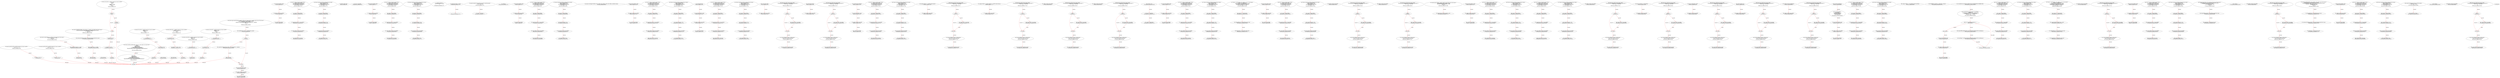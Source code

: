 digraph  {
13 [label="2_ function mul(uint256 a, uint256 b) internal pure returns (uint256) {\n    if (a == 0) {\n      return 0;\n    }\n    uint256 c = a * b;\n    require(c / a == b);\n    return c;\n  }\n13-function_definition-3-10", method="mul(uint256 a,uint256 b)", type_label=function_definition];
30 [label="3_ if_a == 0\n30-if-4-6", method="mul(uint256 a,uint256 b)", type_label=if];
3120 [label="3_ end_if", method="mul(uint256 a,uint256 b)", type_label=end_if];
35 [label="4_ return 0;\n35-return-5-5", method="mul(uint256 a,uint256 b)", type_label=return];
37 [label="6_ uint256 c = a * b;\n37-new_variable-7-7", method="mul(uint256 a,uint256 b)", type_label=new_variable];
45 [label="7_ require(c / a == b);\n45-expression_statement-8-8", method="mul(uint256 a,uint256 b)", type_label=expression_statement];
54 [label="8_ return c;\n54-return-9-9", method="mul(uint256 a,uint256 b)", type_label=return];
56 [label="10_ function div(uint256 a, uint256 b) internal pure returns (uint256) {\n    require(b > 0);\n    uint256 c = a / b;\n    return c;\n  }\n56-function_definition-11-15", method="div(uint256 a,uint256 b)", type_label=function_definition];
73 [label="11_ require(b > 0);\n73-expression_statement-12-12", method="div(uint256 a,uint256 b)", type_label=expression_statement];
80 [label="12_ uint256 c = a / b;\n80-new_variable-13-13", method="div(uint256 a,uint256 b)", type_label=new_variable];
88 [label="13_ return c;\n88-return-14-14", method="div(uint256 a,uint256 b)", type_label=return];
90 [label="15_ function sub(uint256 a, uint256 b) internal pure returns (uint256) {\n    require(b <= a);\n    uint256 c = a - b;\n    return c;\n  }\n90-function_definition-16-20", method="sub(uint256 a,uint256 b)", type_label=function_definition];
107 [label="16_ require(b <= a);\n107-expression_statement-17-17", method="sub(uint256 a,uint256 b)", type_label=expression_statement];
114 [label="17_ uint256 c = a - b;\n114-new_variable-18-18", method="sub(uint256 a,uint256 b)", type_label=new_variable];
122 [label="18_ return c;\n122-return-19-19", method="sub(uint256 a,uint256 b)", type_label=return];
124 [label="20_ function add(uint256 a, uint256 b) internal pure returns (uint256) {\n    uint256 c = a + b;\n    require(c >= a && c >= b);\n    return c;\n  }\n124-function_definition-21-25", method="add(uint256 a,uint256 b)", type_label=function_definition];
141 [label="21_ uint256 c = a + b;\n141-new_variable-22-22", method="add(uint256 a,uint256 b)", type_label=new_variable];
149 [label="22_ require(c >= a && c >= b);\n149-expression_statement-23-23", method="add(uint256 a,uint256 b)", type_label=expression_statement];
160 [label="23_ return c;\n160-return-24-24", method="add(uint256 a,uint256 b)", type_label=return];
162 [label="25_ function mod(uint256 a, uint256 b) internal pure returns (uint256) {\n    require(b != 0);\n    return a % b;\n  }\n162-function_definition-26-29", method="mod(uint256 a,uint256 b)", type_label=function_definition];
179 [label="26_ require(b != 0);\n179-expression_statement-27-27", method="mod(uint256 a,uint256 b)", type_label=expression_statement];
186 [label="27_ return a % b;\n186-return-28-28", method="mod(uint256 a,uint256 b)", type_label=return];
190 [label="29_ function max256(uint256 a, uint256 b) internal pure returns (uint256) {\n    return a >= b ? a : b;\n  }\n190-function_definition-30-32", method="max256(uint256 a,uint256 b)", type_label=function_definition];
207 [label="30_ return a >= b ? a : b;\n207-return-31-31", method="max256(uint256 a,uint256 b)", type_label=return];
214 [label="32_ function min256(uint256 a, uint256 b) internal pure returns (uint256) {\n    return a < b ? a : b;\n  }\n214-function_definition-33-35", method="min256(uint256 a,uint256 b)", type_label=function_definition];
231 [label="33_ return a < b ? a : b;\n231-return-34-34", method="min256(uint256 a,uint256 b)", type_label=return];
241 [label="37_ bool claimed_TOD10 = false;\n241-new_variable-38-38", method="", type_label=new_variable];
247 [label="38_ address payable owner_TOD10;\n247-new_variable-39-39", method="", type_label=new_variable];
251 [label="39_ uint256 reward_TOD10;\n251-new_variable-40-40", method="", type_label=new_variable];
255 [label="40_ function setReward_TOD10() public payable {\n        require (!claimed_TOD10);\n        require(msg.sender == owner_TOD10);\n        owner_TOD10.transfer(reward_TOD10);\n        reward_TOD10 = msg.value;\n    }\n255-function_definition-41-46", method="setReward_TOD10()", type_label=function_definition];
260 [label="41_ require (!claimed_TOD10);\n260-expression_statement-42-42", method="setReward_TOD10()", type_label=expression_statement];
266 [label="42_ require(msg.sender == owner_TOD10);\n266-expression_statement-43-43", method="setReward_TOD10()", type_label=expression_statement];
275 [label="43_ owner_TOD10.transfer(reward_TOD10);\n275-expression_statement-44-44", method="setReward_TOD10()", type_label=expression_statement];
282 [label="44_ reward_TOD10 = msg.value;\n282-expression_statement-45-45", method="setReward_TOD10()", type_label=expression_statement];
288 [label="46_ function claimReward_TOD10(uint256 submission) public {\n        require (!claimed_TOD10);\n        require(submission < 10);\n        msg.sender.transfer(reward_TOD10);\n        claimed_TOD10 = true;\n    }\n288-function_definition-47-52", method="claimReward_TOD10(uint256 submission)", type_label=function_definition];
296 [label="47_ require (!claimed_TOD10);\n296-expression_statement-48-48", method="claimReward_TOD10(uint256 submission)", type_label=expression_statement];
302 [label="48_ require(submission < 10);\n302-expression_statement-49-49", method="claimReward_TOD10(uint256 submission)", type_label=expression_statement];
309 [label="49_ msg.sender.transfer(reward_TOD10);\n309-expression_statement-50-50", method="claimReward_TOD10(uint256 submission)", type_label=expression_statement];
318 [label="50_ claimed_TOD10 = true;\n318-expression_statement-51-51", method="claimReward_TOD10(uint256 submission)", type_label=expression_statement];
323 [label="52_ address public owner;\n323-new_variable-53-53", method="", type_label=new_variable];
330 [label="54_ owner = msg.sender;\n330-expression_statement-55-55", method="", type_label=expression_statement];
336 [label="56_ bool claimed_TOD20 = false;\n336-new_variable-57-57", method="", type_label=new_variable];
342 [label="57_ address payable owner_TOD20;\n342-new_variable-58-58", method="", type_label=new_variable];
346 [label="58_ uint256 reward_TOD20;\n346-new_variable-59-59", method="", type_label=new_variable];
350 [label="59_ function setReward_TOD20() public payable {\n        require (!claimed_TOD20);\n        require(msg.sender == owner_TOD20);\n        owner_TOD20.transfer(reward_TOD20);\n        reward_TOD20 = msg.value;\n    }\n350-function_definition-60-65", method="setReward_TOD20()", type_label=function_definition];
355 [label="60_ require (!claimed_TOD20);\n355-expression_statement-61-61", method="setReward_TOD20()", type_label=expression_statement];
361 [label="61_ require(msg.sender == owner_TOD20);\n361-expression_statement-62-62", method="setReward_TOD20()", type_label=expression_statement];
370 [label="62_ owner_TOD20.transfer(reward_TOD20);\n370-expression_statement-63-63", method="setReward_TOD20()", type_label=expression_statement];
377 [label="63_ reward_TOD20 = msg.value;\n377-expression_statement-64-64", method="setReward_TOD20()", type_label=expression_statement];
383 [label="65_ function claimReward_TOD20(uint256 submission) public {\n        require (!claimed_TOD20);\n        require(submission < 10);\n        msg.sender.transfer(reward_TOD20);\n        claimed_TOD20 = true;\n    }\n383-function_definition-66-71", method="claimReward_TOD20(uint256 submission)", type_label=function_definition];
391 [label="66_ require (!claimed_TOD20);\n391-expression_statement-67-67", method="claimReward_TOD20(uint256 submission)", type_label=expression_statement];
397 [label="67_ require(submission < 10);\n397-expression_statement-68-68", method="claimReward_TOD20(uint256 submission)", type_label=expression_statement];
404 [label="68_ msg.sender.transfer(reward_TOD20);\n404-expression_statement-69-69", method="claimReward_TOD20(uint256 submission)", type_label=expression_statement];
413 [label="69_ claimed_TOD20 = true;\n413-expression_statement-70-70", method="claimReward_TOD20(uint256 submission)", type_label=expression_statement];
418 [label="71_ modifier onlyOwner {\n    require(msg.sender == owner);\n    _;\n  }\n418-expression_statement-72-75", method="", type_label=expression_statement];
421 [label="72_ require(msg.sender == owner);\n421-expression_statement-73-73", method="", type_label=expression_statement];
430 [label="73_ _;\n430-expression_statement-74-74", method="", type_label=expression_statement];
432 [label="75_ function transferOwnership(address newOwner) onlyOwner public {\n    owner = newOwner;\n  }\n432-function_definition-76-78", method="transferOwnership(address newOwner)", type_label=function_definition];
438 [label="75_ onlyOwner\n438-expression_statement-76-76", method="transferOwnership(address newOwner)", type_label=expression_statement];
442 [label="76_ owner = newOwner;\n442-expression_statement-77-77", method="transferOwnership(address newOwner)", type_label=expression_statement];
446 [label="78_ bool claimed_TOD32 = false;\n446-new_variable-79-79", method="", type_label=new_variable];
452 [label="79_ address payable owner_TOD32;\n452-new_variable-80-80", method="", type_label=new_variable];
456 [label="80_ uint256 reward_TOD32;\n456-new_variable-81-81", method="", type_label=new_variable];
460 [label="81_ function setReward_TOD32() public payable {\n        require (!claimed_TOD32);\n        require(msg.sender == owner_TOD32);\n        owner_TOD32.transfer(reward_TOD32);\n        reward_TOD32 = msg.value;\n    }\n460-function_definition-82-87", method="setReward_TOD32()", type_label=function_definition];
465 [label="82_ require (!claimed_TOD32);\n465-expression_statement-83-83", method="setReward_TOD32()", type_label=expression_statement];
471 [label="83_ require(msg.sender == owner_TOD32);\n471-expression_statement-84-84", method="setReward_TOD32()", type_label=expression_statement];
480 [label="84_ owner_TOD32.transfer(reward_TOD32);\n480-expression_statement-85-85", method="setReward_TOD32()", type_label=expression_statement];
487 [label="85_ reward_TOD32 = msg.value;\n487-expression_statement-86-86", method="setReward_TOD32()", type_label=expression_statement];
493 [label="87_ function claimReward_TOD32(uint256 submission) public {\n        require (!claimed_TOD32);\n        require(submission < 10);\n        msg.sender.transfer(reward_TOD32);\n        claimed_TOD32 = true;\n    }\n493-function_definition-88-93", method="claimReward_TOD32(uint256 submission)", type_label=function_definition];
501 [label="88_ require (!claimed_TOD32);\n501-expression_statement-89-89", method="claimReward_TOD32(uint256 submission)", type_label=expression_statement];
507 [label="89_ require(submission < 10);\n507-expression_statement-90-90", method="claimReward_TOD32(uint256 submission)", type_label=expression_statement];
514 [label="90_ msg.sender.transfer(reward_TOD32);\n514-expression_statement-91-91", method="claimReward_TOD32(uint256 submission)", type_label=expression_statement];
523 [label="91_ claimed_TOD32 = true;\n523-expression_statement-92-92", method="claimReward_TOD32(uint256 submission)", type_label=expression_statement];
531 [label="95_ function receiveApproval(address _from, uint256 _value, address _token, bytes calldata _extraData) external;\n531-function_definition-96-96", method="receiveApproval(address _from,uint256 _value,address _token,bytes calldata _extraData)", type_label=function_definition];
558 [label="99_ bool claimed_TOD22 = false;\n558-new_variable-100-100", method="", type_label=new_variable];
564 [label="100_ address payable owner_TOD22;\n564-new_variable-101-101", method="", type_label=new_variable];
568 [label="101_ uint256 reward_TOD22;\n568-new_variable-102-102", method="", type_label=new_variable];
572 [label="102_ function setReward_TOD22() public payable {\n        require (!claimed_TOD22);\n        require(msg.sender == owner_TOD22);\n        owner_TOD22.transfer(reward_TOD22);\n        reward_TOD22 = msg.value;\n    }\n572-function_definition-103-108", method="setReward_TOD22()", type_label=function_definition];
577 [label="103_ require (!claimed_TOD22);\n577-expression_statement-104-104", method="setReward_TOD22()", type_label=expression_statement];
583 [label="104_ require(msg.sender == owner_TOD22);\n583-expression_statement-105-105", method="setReward_TOD22()", type_label=expression_statement];
592 [label="105_ owner_TOD22.transfer(reward_TOD22);\n592-expression_statement-106-106", method="setReward_TOD22()", type_label=expression_statement];
599 [label="106_ reward_TOD22 = msg.value;\n599-expression_statement-107-107", method="setReward_TOD22()", type_label=expression_statement];
605 [label="108_ function claimReward_TOD22(uint256 submission) public {\n        require (!claimed_TOD22);\n        require(submission < 10);\n        msg.sender.transfer(reward_TOD22);\n        claimed_TOD22 = true;\n    }\n605-function_definition-109-114", method="claimReward_TOD22(uint256 submission)", type_label=function_definition];
613 [label="109_ require (!claimed_TOD22);\n613-expression_statement-110-110", method="claimReward_TOD22(uint256 submission)", type_label=expression_statement];
619 [label="110_ require(submission < 10);\n619-expression_statement-111-111", method="claimReward_TOD22(uint256 submission)", type_label=expression_statement];
626 [label="111_ msg.sender.transfer(reward_TOD22);\n626-expression_statement-112-112", method="claimReward_TOD22(uint256 submission)", type_label=expression_statement];
635 [label="112_ claimed_TOD22 = true;\n635-expression_statement-113-113", method="claimReward_TOD22(uint256 submission)", type_label=expression_statement];
640 [label="114_ string public name;\n640-new_variable-115-115", method="", type_label=new_variable];
645 [label="115_ bool claimed_TOD12 = false;\n645-new_variable-116-116", method="", type_label=new_variable];
651 [label="116_ address payable owner_TOD12;\n651-new_variable-117-117", method="", type_label=new_variable];
655 [label="117_ uint256 reward_TOD12;\n655-new_variable-118-118", method="", type_label=new_variable];
659 [label="118_ function setReward_TOD12() public payable {\n        require (!claimed_TOD12);\n        require(msg.sender == owner_TOD12);\n        owner_TOD12.transfer(reward_TOD12);\n        reward_TOD12 = msg.value;\n    }\n659-function_definition-119-124", method="setReward_TOD12()", type_label=function_definition];
664 [label="119_ require (!claimed_TOD12);\n664-expression_statement-120-120", method="setReward_TOD12()", type_label=expression_statement];
670 [label="120_ require(msg.sender == owner_TOD12);\n670-expression_statement-121-121", method="setReward_TOD12()", type_label=expression_statement];
679 [label="121_ owner_TOD12.transfer(reward_TOD12);\n679-expression_statement-122-122", method="setReward_TOD12()", type_label=expression_statement];
686 [label="122_ reward_TOD12 = msg.value;\n686-expression_statement-123-123", method="setReward_TOD12()", type_label=expression_statement];
692 [label="124_ function claimReward_TOD12(uint256 submission) public {\n        require (!claimed_TOD12);\n        require(submission < 10);\n        msg.sender.transfer(reward_TOD12);\n        claimed_TOD12 = true;\n    }\n692-function_definition-125-130", method="claimReward_TOD12(uint256 submission)", type_label=function_definition];
700 [label="125_ require (!claimed_TOD12);\n700-expression_statement-126-126", method="claimReward_TOD12(uint256 submission)", type_label=expression_statement];
706 [label="126_ require(submission < 10);\n706-expression_statement-127-127", method="claimReward_TOD12(uint256 submission)", type_label=expression_statement];
713 [label="127_ msg.sender.transfer(reward_TOD12);\n713-expression_statement-128-128", method="claimReward_TOD12(uint256 submission)", type_label=expression_statement];
722 [label="128_ claimed_TOD12 = true;\n722-expression_statement-129-129", method="claimReward_TOD12(uint256 submission)", type_label=expression_statement];
727 [label="130_ string public symbol;\n727-new_variable-131-131", method="", type_label=new_variable];
732 [label="131_ address payable winner_TOD11;\n732-new_variable-132-132", method="", type_label=new_variable];
736 [label="132_ function play_TOD11(bytes32 guess) public{\n       if (keccak256(abi.encode(guess)) == keccak256(abi.encode('hello'))) {\n            winner_TOD11 = msg.sender;\n        }\n    }\n736-function_definition-133-137", method="play_TOD11(bytes32 guess)", type_label=function_definition];
744 [label="133_ if\n744-if-134-136", method="play_TOD11(bytes32 guess)", type_label=if];
3834 [label="133_ end_if", method="play_TOD11(bytes32 guess)", type_label=end_if];
766 [label="134_ winner_TOD11 = msg.sender;\n766-expression_statement-135-135", method="play_TOD11(bytes32 guess)", type_label=expression_statement];
772 [label="137_ function getReward_TOD11() payable public{\n       winner_TOD11.transfer(msg.value);\n    }\n772-function_definition-138-140", method="getReward_TOD11()", type_label=function_definition];
777 [label="138_ winner_TOD11.transfer(msg.value);\n777-expression_statement-139-139", method="getReward_TOD11()", type_label=expression_statement];
786 [label="140_ uint8 public decimals;\n786-new_variable-141-141", method="", type_label=new_variable];
791 [label="141_ address payable winner_TOD1;\n791-new_variable-142-142", method="", type_label=new_variable];
795 [label="142_ function play_TOD1(bytes32 guess) public{\n       if (keccak256(abi.encode(guess)) == keccak256(abi.encode('hello'))) {\n            winner_TOD1 = msg.sender;\n        }\n    }\n795-function_definition-143-147", method="play_TOD1(bytes32 guess)", type_label=function_definition];
803 [label="143_ if\n803-if-144-146", method="play_TOD1(bytes32 guess)", type_label=if];
3893 [label="143_ end_if", method="play_TOD1(bytes32 guess)", type_label=end_if];
825 [label="144_ winner_TOD1 = msg.sender;\n825-expression_statement-145-145", method="play_TOD1(bytes32 guess)", type_label=expression_statement];
831 [label="147_ function getReward_TOD1() payable public{\n       winner_TOD1.transfer(msg.value);\n    }\n831-function_definition-148-150", method="getReward_TOD1()", type_label=function_definition];
836 [label="148_ winner_TOD1.transfer(msg.value);\n836-expression_statement-149-149", method="getReward_TOD1()", type_label=expression_statement];
845 [label="150_ uint256 public totalSupply;\n845-new_variable-151-151", method="", type_label=new_variable];
850 [label="151_ bool claimed_TOD2 = false;\n850-new_variable-152-152", method="", type_label=new_variable];
856 [label="152_ address payable owner_TOD2;\n856-new_variable-153-153", method="", type_label=new_variable];
860 [label="153_ uint256 reward_TOD2;\n860-new_variable-154-154", method="", type_label=new_variable];
864 [label="154_ function setReward_TOD2() public payable {\n        require (!claimed_TOD2);\n        require(msg.sender == owner_TOD2);\n        owner_TOD2.transfer(reward_TOD2);\n        reward_TOD2 = msg.value;\n    }\n864-function_definition-155-160", method="setReward_TOD2()", type_label=function_definition];
869 [label="155_ require (!claimed_TOD2);\n869-expression_statement-156-156", method="setReward_TOD2()", type_label=expression_statement];
875 [label="156_ require(msg.sender == owner_TOD2);\n875-expression_statement-157-157", method="setReward_TOD2()", type_label=expression_statement];
884 [label="157_ owner_TOD2.transfer(reward_TOD2);\n884-expression_statement-158-158", method="setReward_TOD2()", type_label=expression_statement];
891 [label="158_ reward_TOD2 = msg.value;\n891-expression_statement-159-159", method="setReward_TOD2()", type_label=expression_statement];
897 [label="160_ function claimReward_TOD2(uint256 submission) public {\n        require (!claimed_TOD2);\n        require(submission < 10);\n        msg.sender.transfer(reward_TOD2);\n        claimed_TOD2 = true;\n    }\n897-function_definition-161-166", method="claimReward_TOD2(uint256 submission)", type_label=function_definition];
905 [label="161_ require (!claimed_TOD2);\n905-expression_statement-162-162", method="claimReward_TOD2(uint256 submission)", type_label=expression_statement];
911 [label="162_ require(submission < 10);\n911-expression_statement-163-163", method="claimReward_TOD2(uint256 submission)", type_label=expression_statement];
918 [label="163_ msg.sender.transfer(reward_TOD2);\n918-expression_statement-164-164", method="claimReward_TOD2(uint256 submission)", type_label=expression_statement];
927 [label="164_ claimed_TOD2 = true;\n927-expression_statement-165-165", method="claimReward_TOD2(uint256 submission)", type_label=expression_statement];
932 [label="166_ mapping (address => uint256) public balanceOf;\n932-new_variable-167-167", method="", type_label=new_variable];
939 [label="167_ address payable winner_TOD17;\n939-new_variable-168-168", method="", type_label=new_variable];
943 [label="168_ function play_TOD17(bytes32 guess) public{\n       if (keccak256(abi.encode(guess)) == keccak256(abi.encode('hello'))) {\n            winner_TOD17 = msg.sender;\n        }\n    }\n943-function_definition-169-173", method="play_TOD17(bytes32 guess)", type_label=function_definition];
951 [label="169_ if\n951-if-170-172", method="play_TOD17(bytes32 guess)", type_label=if];
4041 [label="169_ end_if", method="play_TOD17(bytes32 guess)", type_label=end_if];
973 [label="170_ winner_TOD17 = msg.sender;\n973-expression_statement-171-171", method="play_TOD17(bytes32 guess)", type_label=expression_statement];
979 [label="173_ function getReward_TOD17() payable public{\n       winner_TOD17.transfer(msg.value);\n    }\n979-function_definition-174-176", method="getReward_TOD17()", type_label=function_definition];
984 [label="174_ winner_TOD17.transfer(msg.value);\n984-expression_statement-175-175", method="getReward_TOD17()", type_label=expression_statement];
993 [label="176_ mapping (address => mapping (address => uint256)) public allowance;\n993-new_variable-177-177", method="", type_label=new_variable];
1002 [label="177_ address payable winner_TOD27;\n1002-new_variable-178-178", method="", type_label=new_variable];
1006 [label="178_ function play_TOD27(bytes32 guess) public{\n       if (keccak256(abi.encode(guess)) == keccak256(abi.encode('hello'))) {\n            winner_TOD27 = msg.sender;\n        }\n    }\n1006-function_definition-179-183", method="play_TOD27(bytes32 guess)", type_label=function_definition];
1014 [label="179_ if\n1014-if-180-182", method="play_TOD27(bytes32 guess)", type_label=if];
4104 [label="179_ end_if", method="play_TOD27(bytes32 guess)", type_label=end_if];
1036 [label="180_ winner_TOD27 = msg.sender;\n1036-expression_statement-181-181", method="play_TOD27(bytes32 guess)", type_label=expression_statement];
1042 [label="183_ function getReward_TOD27() payable public{\n       winner_TOD27.transfer(msg.value);\n    }\n1042-function_definition-184-186", method="getReward_TOD27()", type_label=function_definition];
1047 [label="184_ winner_TOD27.transfer(msg.value);\n1047-expression_statement-185-185", method="getReward_TOD27()", type_label=expression_statement];
1070 [label="187_ address payable winner_TOD31;\n1070-new_variable-188-188", method="", type_label=new_variable];
1074 [label="188_ function play_TOD31(bytes32 guess) public{\n       if (keccak256(abi.encode(guess)) == keccak256(abi.encode('hello'))) {\n            winner_TOD31 = msg.sender;\n        }\n    }\n1074-function_definition-189-193", method="play_TOD31(bytes32 guess)", type_label=function_definition];
1082 [label="189_ if\n1082-if-190-192", method="play_TOD31(bytes32 guess)", type_label=if];
4172 [label="189_ end_if", method="play_TOD31(bytes32 guess)", type_label=end_if];
1104 [label="190_ winner_TOD31 = msg.sender;\n1104-expression_statement-191-191", method="play_TOD31(bytes32 guess)", type_label=expression_statement];
1110 [label="193_ function getReward_TOD31() payable public{\n       winner_TOD31.transfer(msg.value);\n    }\n1110-function_definition-194-196", method="getReward_TOD31()", type_label=function_definition];
1115 [label="194_ winner_TOD31.transfer(msg.value);\n1115-expression_statement-195-195", method="getReward_TOD31()", type_label=expression_statement];
1138 [label="197_ address payable winner_TOD13;\n1138-new_variable-198-198", method="", type_label=new_variable];
1142 [label="198_ function play_TOD13(bytes32 guess) public{\n       if (keccak256(abi.encode(guess)) == keccak256(abi.encode('hello'))) {\n            winner_TOD13 = msg.sender;\n        }\n    }\n1142-function_definition-199-203", method="play_TOD13(bytes32 guess)", type_label=function_definition];
1150 [label="199_ if\n1150-if-200-202", method="play_TOD13(bytes32 guess)", type_label=if];
4240 [label="199_ end_if", method="play_TOD13(bytes32 guess)", type_label=end_if];
1172 [label="200_ winner_TOD13 = msg.sender;\n1172-expression_statement-201-201", method="play_TOD13(bytes32 guess)", type_label=expression_statement];
1178 [label="203_ function getReward_TOD13() payable public{\n       winner_TOD13.transfer(msg.value);\n    }\n1178-function_definition-204-206", method="getReward_TOD13()", type_label=function_definition];
1183 [label="204_ winner_TOD13.transfer(msg.value);\n1183-expression_statement-205-205", method="getReward_TOD13()", type_label=expression_statement];
1216 [label="208_ decimals = dec;\n1216-expression_statement-209-209", method="", type_label=expression_statement];
1220 [label="209_ name = tokenName;\n1220-expression_statement-210-210", method="", type_label=expression_statement];
1224 [label="210_ symbol = tokenSymbol;\n1224-expression_statement-211-211", method="", type_label=expression_statement];
1228 [label="212_ bool claimed_TOD38 = false;\n1228-new_variable-213-213", method="", type_label=new_variable];
1234 [label="213_ address payable owner_TOD38;\n1234-new_variable-214-214", method="", type_label=new_variable];
1238 [label="214_ uint256 reward_TOD38;\n1238-new_variable-215-215", method="", type_label=new_variable];
1242 [label="215_ function setReward_TOD38() public payable {\n        require (!claimed_TOD38);\n        require(msg.sender == owner_TOD38);\n        owner_TOD38.transfer(reward_TOD38);\n        reward_TOD38 = msg.value;\n    }\n1242-function_definition-216-221", method="setReward_TOD38()", type_label=function_definition];
1247 [label="216_ require (!claimed_TOD38);\n1247-expression_statement-217-217", method="setReward_TOD38()", type_label=expression_statement];
1253 [label="217_ require(msg.sender == owner_TOD38);\n1253-expression_statement-218-218", method="setReward_TOD38()", type_label=expression_statement];
1262 [label="218_ owner_TOD38.transfer(reward_TOD38);\n1262-expression_statement-219-219", method="setReward_TOD38()", type_label=expression_statement];
1269 [label="219_ reward_TOD38 = msg.value;\n1269-expression_statement-220-220", method="setReward_TOD38()", type_label=expression_statement];
1275 [label="221_ function claimReward_TOD38(uint256 submission) public {\n        require (!claimed_TOD38);\n        require(submission < 10);\n        msg.sender.transfer(reward_TOD38);\n        claimed_TOD38 = true;\n    }\n1275-function_definition-222-227", method="claimReward_TOD38(uint256 submission)", type_label=function_definition];
1283 [label="222_ require (!claimed_TOD38);\n1283-expression_statement-223-223", method="claimReward_TOD38(uint256 submission)", type_label=expression_statement];
1289 [label="223_ require(submission < 10);\n1289-expression_statement-224-224", method="claimReward_TOD38(uint256 submission)", type_label=expression_statement];
1296 [label="224_ msg.sender.transfer(reward_TOD38);\n1296-expression_statement-225-225", method="claimReward_TOD38(uint256 submission)", type_label=expression_statement];
1305 [label="225_ claimed_TOD38 = true;\n1305-expression_statement-226-226", method="claimReward_TOD38(uint256 submission)", type_label=expression_statement];
1310 [label="227_ function _transfer(address _from, address _to, uint _value) internal {\n    require(_to != address(0x0));\n    balanceOf[_from] = balanceOf[_from].sub(_value);\n    balanceOf[_to] = balanceOf[_to].add(_value);\n    emit Transfer(_from, _to, _value);\n  }\n1310-function_definition-228-233", method="_transfer(address _from,address _to,uint _value)", type_label=function_definition];
1326 [label="228_ require(_to != address(0x0));\n1326-expression_statement-229-229", method="_transfer(address _from,address _to,uint _value)", type_label=expression_statement];
1335 [label="229_ balanceOf[_from] = balanceOf[_from].sub(_value);\n1335-expression_statement-230-230", method="_transfer(address _from,address _to,uint _value)", type_label=expression_statement];
1348 [label="230_ balanceOf[_to] = balanceOf[_to].add(_value);\n1348-expression_statement-231-231", method="_transfer(address _from,address _to,uint _value)", type_label=expression_statement];
1369 [label="233_ bool claimed_TOD4 = false;\n1369-new_variable-234-234", method="", type_label=new_variable];
1375 [label="234_ address payable owner_TOD4;\n1375-new_variable-235-235", method="", type_label=new_variable];
1379 [label="235_ uint256 reward_TOD4;\n1379-new_variable-236-236", method="", type_label=new_variable];
1383 [label="236_ function setReward_TOD4() public payable {\n        require (!claimed_TOD4);\n        require(msg.sender == owner_TOD4);\n        owner_TOD4.transfer(reward_TOD4);\n        reward_TOD4 = msg.value;\n    }\n1383-function_definition-237-242", method="setReward_TOD4()", type_label=function_definition];
1388 [label="237_ require (!claimed_TOD4);\n1388-expression_statement-238-238", method="setReward_TOD4()", type_label=expression_statement];
1394 [label="238_ require(msg.sender == owner_TOD4);\n1394-expression_statement-239-239", method="setReward_TOD4()", type_label=expression_statement];
1403 [label="239_ owner_TOD4.transfer(reward_TOD4);\n1403-expression_statement-240-240", method="setReward_TOD4()", type_label=expression_statement];
1410 [label="240_ reward_TOD4 = msg.value;\n1410-expression_statement-241-241", method="setReward_TOD4()", type_label=expression_statement];
1416 [label="242_ function claimReward_TOD4(uint256 submission) public {\n        require (!claimed_TOD4);\n        require(submission < 10);\n        msg.sender.transfer(reward_TOD4);\n        claimed_TOD4 = true;\n    }\n1416-function_definition-243-248", method="claimReward_TOD4(uint256 submission)", type_label=function_definition];
1424 [label="243_ require (!claimed_TOD4);\n1424-expression_statement-244-244", method="claimReward_TOD4(uint256 submission)", type_label=expression_statement];
1430 [label="244_ require(submission < 10);\n1430-expression_statement-245-245", method="claimReward_TOD4(uint256 submission)", type_label=expression_statement];
1437 [label="245_ msg.sender.transfer(reward_TOD4);\n1437-expression_statement-246-246", method="claimReward_TOD4(uint256 submission)", type_label=expression_statement];
1446 [label="246_ claimed_TOD4 = true;\n1446-expression_statement-247-247", method="claimReward_TOD4(uint256 submission)", type_label=expression_statement];
1451 [label="248_ function transfer(address _to, uint256 _value) public returns (bool success) {\n    _transfer(msg.sender, _to, _value);\n    return true;\n  }\n1451-function_definition-249-252", method="transfer(address _to,uint256 _value)", type_label=function_definition];
1468 [label="249_ _transfer(msg.sender, _to, _value);\n1468-expression_statement-250-250", method="transfer(address _to,uint256 _value)", type_label=expression_statement];
1479 [label="250_ return true;\n1479-return-251-251", method="transfer(address _to,uint256 _value)", type_label=return];
1482 [label="252_ address payable winner_TOD7;\n1482-new_variable-253-253", method="", type_label=new_variable];
1486 [label="253_ function play_TOD7(bytes32 guess) public{\n       if (keccak256(abi.encode(guess)) == keccak256(abi.encode('hello'))) {\n            winner_TOD7 = msg.sender;\n        }\n    }\n1486-function_definition-254-258", method="play_TOD7(bytes32 guess)", type_label=function_definition];
1494 [label="254_ if\n1494-if-255-257", method="play_TOD7(bytes32 guess)", type_label=if];
4584 [label="254_ end_if", method="play_TOD7(bytes32 guess)", type_label=end_if];
1516 [label="255_ winner_TOD7 = msg.sender;\n1516-expression_statement-256-256", method="play_TOD7(bytes32 guess)", type_label=expression_statement];
1522 [label="258_ function getReward_TOD7() payable public{\n       winner_TOD7.transfer(msg.value);\n    }\n1522-function_definition-259-261", method="getReward_TOD7()", type_label=function_definition];
1527 [label="259_ winner_TOD7.transfer(msg.value);\n1527-expression_statement-260-260", method="getReward_TOD7()", type_label=expression_statement];
1536 [label="261_ function transferFrom(address _from, address _to, uint256 _value) public returns (bool success) {\n    allowance[_from][msg.sender] = allowance[_from][msg.sender].sub(_value);\n		_transfer(_from, _to, _value);\n		return true;\n  }\n1536-function_definition-262-266", method="transferFrom(address _from,address _to,uint256 _value)", type_label=function_definition];
1557 [label="262_ allowance[_from][msg.sender] = allowance[_from][msg.sender].sub(_value);\n1557-expression_statement-263-263", method="transferFrom(address _from,address _to,uint256 _value)", type_label=expression_statement];
1578 [label="263_ _transfer(_from, _to, _value);\n1578-expression_statement-264-264", method="transferFrom(address _from,address _to,uint256 _value)", type_label=expression_statement];
1587 [label="264_ return true;\n1587-return-265-265", method="transferFrom(address _from,address _to,uint256 _value)", type_label=return];
1590 [label="266_ address payable winner_TOD23;\n1590-new_variable-267-267", method="", type_label=new_variable];
1594 [label="267_ function play_TOD23(bytes32 guess) public{\n       if (keccak256(abi.encode(guess)) == keccak256(abi.encode('hello'))) {\n            winner_TOD23 = msg.sender;\n        }\n    }\n1594-function_definition-268-272", method="play_TOD23(bytes32 guess)", type_label=function_definition];
1602 [label="268_ if\n1602-if-269-271", method="play_TOD23(bytes32 guess)", type_label=if];
4692 [label="268_ end_if", method="play_TOD23(bytes32 guess)", type_label=end_if];
1624 [label="269_ winner_TOD23 = msg.sender;\n1624-expression_statement-270-270", method="play_TOD23(bytes32 guess)", type_label=expression_statement];
1630 [label="272_ function getReward_TOD23() payable public{\n       winner_TOD23.transfer(msg.value);\n    }\n1630-function_definition-273-275", method="getReward_TOD23()", type_label=function_definition];
1635 [label="273_ winner_TOD23.transfer(msg.value);\n1635-expression_statement-274-274", method="getReward_TOD23()", type_label=expression_statement];
1644 [label="275_ function approve(address _spender, uint256 _value) public returns (bool success) {\n    allowance[msg.sender][_spender] = _value;\n    emit Approval(msg.sender, _spender, _value);\n    return true;\n  }\n1644-function_definition-276-280", method="approve(address _spender,uint256 _value)", type_label=function_definition];
1661 [label="276_ allowance[msg.sender][_spender] = _value;\n1661-expression_statement-277-277", method="approve(address _spender,uint256 _value)", type_label=expression_statement];
1681 [label="278_ return true;\n1681-return-279-279", method="approve(address _spender,uint256 _value)", type_label=return];
1684 [label="280_ bool claimed_TOD14 = false;\n1684-new_variable-281-281", method="", type_label=new_variable];
1690 [label="281_ address payable owner_TOD14;\n1690-new_variable-282-282", method="", type_label=new_variable];
1694 [label="282_ uint256 reward_TOD14;\n1694-new_variable-283-283", method="", type_label=new_variable];
1698 [label="283_ function setReward_TOD14() public payable {\n        require (!claimed_TOD14);\n        require(msg.sender == owner_TOD14);\n        owner_TOD14.transfer(reward_TOD14);\n        reward_TOD14 = msg.value;\n    }\n1698-function_definition-284-289", method="setReward_TOD14()", type_label=function_definition];
1703 [label="284_ require (!claimed_TOD14);\n1703-expression_statement-285-285", method="setReward_TOD14()", type_label=expression_statement];
1709 [label="285_ require(msg.sender == owner_TOD14);\n1709-expression_statement-286-286", method="setReward_TOD14()", type_label=expression_statement];
1718 [label="286_ owner_TOD14.transfer(reward_TOD14);\n1718-expression_statement-287-287", method="setReward_TOD14()", type_label=expression_statement];
1725 [label="287_ reward_TOD14 = msg.value;\n1725-expression_statement-288-288", method="setReward_TOD14()", type_label=expression_statement];
1731 [label="289_ function claimReward_TOD14(uint256 submission) public {\n        require (!claimed_TOD14);\n        require(submission < 10);\n        msg.sender.transfer(reward_TOD14);\n        claimed_TOD14 = true;\n    }\n1731-function_definition-290-295", method="claimReward_TOD14(uint256 submission)", type_label=function_definition];
1739 [label="290_ require (!claimed_TOD14);\n1739-expression_statement-291-291", method="claimReward_TOD14(uint256 submission)", type_label=expression_statement];
1745 [label="291_ require(submission < 10);\n1745-expression_statement-292-292", method="claimReward_TOD14(uint256 submission)", type_label=expression_statement];
1752 [label="292_ msg.sender.transfer(reward_TOD14);\n1752-expression_statement-293-293", method="claimReward_TOD14(uint256 submission)", type_label=expression_statement];
1761 [label="293_ claimed_TOD14 = true;\n1761-expression_statement-294-294", method="claimReward_TOD14(uint256 submission)", type_label=expression_statement];
1766 [label="295_ function approveAndCall(address _spender, uint256 _value, bytes memory _extraData) public returns (bool success) {\n    tokenRecipient spender = tokenRecipient(_spender);\n    if (approve(_spender, _value)) {\n      spender.receiveApproval(msg.sender, _value, address(this), _extraData);\n      return true;\n    }\n  }\n1766-function_definition-296-302", method="approveAndCall(address _spender,uint256 _value,bytes memory _extraData)", type_label=function_definition];
1787 [label="296_ tokenRecipient spender = tokenRecipient(_spender);\n1787-new_variable-297-297", method="approveAndCall(address _spender,uint256 _value,bytes memory _extraData)", type_label=new_variable];
1797 [label="297_ if\n1797-if-298-301", method="approveAndCall(address _spender,uint256 _value,bytes memory _extraData)", type_label=if];
4887 [label="297_ end_if", method="approveAndCall(address _spender,uint256 _value,bytes memory _extraData)", type_label=end_if];
1805 [label="298_ spender.receiveApproval(msg.sender, _value, address(this), _extraData);\n1805-expression_statement-299-299", method="approveAndCall(address _spender,uint256 _value,bytes memory _extraData)", type_label=expression_statement];
1822 [label="299_ return true;\n1822-return-300-300", method="approveAndCall(address _spender,uint256 _value,bytes memory _extraData)", type_label=return];
1825 [label="302_ bool claimed_TOD30 = false;\n1825-new_variable-303-303", method="", type_label=new_variable];
1831 [label="303_ address payable owner_TOD30;\n1831-new_variable-304-304", method="", type_label=new_variable];
1835 [label="304_ uint256 reward_TOD30;\n1835-new_variable-305-305", method="", type_label=new_variable];
1839 [label="305_ function setReward_TOD30() public payable {\n        require (!claimed_TOD30);\n        require(msg.sender == owner_TOD30);\n        owner_TOD30.transfer(reward_TOD30);\n        reward_TOD30 = msg.value;\n    }\n1839-function_definition-306-311", method="setReward_TOD30()", type_label=function_definition];
1844 [label="306_ require (!claimed_TOD30);\n1844-expression_statement-307-307", method="setReward_TOD30()", type_label=expression_statement];
1850 [label="307_ require(msg.sender == owner_TOD30);\n1850-expression_statement-308-308", method="setReward_TOD30()", type_label=expression_statement];
1859 [label="308_ owner_TOD30.transfer(reward_TOD30);\n1859-expression_statement-309-309", method="setReward_TOD30()", type_label=expression_statement];
1866 [label="309_ reward_TOD30 = msg.value;\n1866-expression_statement-310-310", method="setReward_TOD30()", type_label=expression_statement];
1872 [label="311_ function claimReward_TOD30(uint256 submission) public {\n        require (!claimed_TOD30);\n        require(submission < 10);\n        msg.sender.transfer(reward_TOD30);\n        claimed_TOD30 = true;\n    }\n1872-function_definition-312-317", method="claimReward_TOD30(uint256 submission)", type_label=function_definition];
1880 [label="312_ require (!claimed_TOD30);\n1880-expression_statement-313-313", method="claimReward_TOD30(uint256 submission)", type_label=expression_statement];
1886 [label="313_ require(submission < 10);\n1886-expression_statement-314-314", method="claimReward_TOD30(uint256 submission)", type_label=expression_statement];
1893 [label="314_ msg.sender.transfer(reward_TOD30);\n1893-expression_statement-315-315", method="claimReward_TOD30(uint256 submission)", type_label=expression_statement];
1902 [label="315_ claimed_TOD30 = true;\n1902-expression_statement-316-316", method="claimReward_TOD30(uint256 submission)", type_label=expression_statement];
1916 [label="319_ address payable winner_TOD37;\n1916-new_variable-320-320", method="", type_label=new_variable];
1920 [label="320_ function play_TOD37(bytes32 guess) public{\n       if (keccak256(abi.encode(guess)) == keccak256(abi.encode('hello'))) {\n            winner_TOD37 = msg.sender;\n        }\n    }\n1920-function_definition-321-325", method="play_TOD37(bytes32 guess)", type_label=function_definition];
1928 [label="321_ if\n1928-if-322-324", method="play_TOD37(bytes32 guess)", type_label=if];
5018 [label="321_ end_if", method="play_TOD37(bytes32 guess)", type_label=end_if];
1950 [label="322_ winner_TOD37 = msg.sender;\n1950-expression_statement-323-323", method="play_TOD37(bytes32 guess)", type_label=expression_statement];
1956 [label="325_ function getReward_TOD37() payable public{\n       winner_TOD37.transfer(msg.value);\n    }\n1956-function_definition-326-328", method="getReward_TOD37()", type_label=function_definition];
1961 [label="326_ winner_TOD37.transfer(msg.value);\n1961-expression_statement-327-327", method="getReward_TOD37()", type_label=expression_statement];
1970 [label="328_ string _tokenName = \"AZ FundChain\";\n1970-new_variable-329-329", method="", type_label=new_variable];
1976 [label="328_ address payable winner_TOD3;\n1976-new_variable-329-329", method="", type_label=new_variable];
1980 [label="329_ function play_TOD3(bytes32 guess) public{\n       if (keccak256(abi.encode(guess)) == keccak256(abi.encode('hello'))) {\n            winner_TOD3 = msg.sender;\n        }\n    }\n1980-function_definition-330-334", method="play_TOD3(bytes32 guess)", type_label=function_definition];
1988 [label="330_ if\n1988-if-331-333", method="play_TOD3(bytes32 guess)", type_label=if];
5078 [label="330_ end_if", method="play_TOD3(bytes32 guess)", type_label=end_if];
2010 [label="331_ winner_TOD3 = msg.sender;\n2010-expression_statement-332-332", method="play_TOD3(bytes32 guess)", type_label=expression_statement];
2016 [label="334_ function getReward_TOD3() payable public{\n       winner_TOD3.transfer(msg.value);\n    }\n2016-function_definition-335-337", method="getReward_TOD3()", type_label=function_definition];
2021 [label="335_ winner_TOD3.transfer(msg.value);\n2021-expression_statement-336-336", method="getReward_TOD3()", type_label=expression_statement];
2030 [label="337_ string _tokenSymbol = \"AZT\";\n2030-new_variable-338-338", method="", type_label=new_variable];
2036 [label="338_ address payable winner_TOD9;\n2036-new_variable-339-339", method="", type_label=new_variable];
2040 [label="339_ function play_TOD9(bytes32 guess) public{\n       if (keccak256(abi.encode(guess)) == keccak256(abi.encode('hello'))) {\n            winner_TOD9 = msg.sender;\n        }\n    }\n2040-function_definition-340-344", method="play_TOD9(bytes32 guess)", type_label=function_definition];
2048 [label="340_ if\n2048-if-341-343", method="play_TOD9(bytes32 guess)", type_label=if];
5138 [label="340_ end_if", method="play_TOD9(bytes32 guess)", type_label=end_if];
2070 [label="341_ winner_TOD9 = msg.sender;\n2070-expression_statement-342-342", method="play_TOD9(bytes32 guess)", type_label=expression_statement];
2076 [label="344_ function getReward_TOD9() payable public{\n       winner_TOD9.transfer(msg.value);\n    }\n2076-function_definition-345-347", method="getReward_TOD9()", type_label=function_definition];
2081 [label="345_ winner_TOD9.transfer(msg.value);\n2081-expression_statement-346-346", method="getReward_TOD9()", type_label=expression_statement];
2090 [label="347_ uint8 _decimals = 18;\n2090-new_variable-348-348", method="", type_label=new_variable];
2095 [label="348_ address payable winner_TOD25;\n2095-new_variable-349-349", method="", type_label=new_variable];
2099 [label="349_ function play_TOD25(bytes32 guess) public{\n       if (keccak256(abi.encode(guess)) == keccak256(abi.encode('hello'))) {\n            winner_TOD25 = msg.sender;\n        }\n    }\n2099-function_definition-350-354", method="play_TOD25(bytes32 guess)", type_label=function_definition];
2107 [label="350_ if\n2107-if-351-353", method="play_TOD25(bytes32 guess)", type_label=if];
5197 [label="350_ end_if", method="play_TOD25(bytes32 guess)", type_label=end_if];
2129 [label="351_ winner_TOD25 = msg.sender;\n2129-expression_statement-352-352", method="play_TOD25(bytes32 guess)", type_label=expression_statement];
2135 [label="354_ function getReward_TOD25() payable public{\n       winner_TOD25.transfer(msg.value);\n    }\n2135-function_definition-355-357", method="getReward_TOD25()", type_label=function_definition];
2140 [label="355_ winner_TOD25.transfer(msg.value);\n2140-expression_statement-356-356", method="getReward_TOD25()", type_label=expression_statement];
2149 [label="357_ address[] public frozenAddresses;\n2149-new_variable-358-358", method="", type_label=new_variable];
2155 [label="358_ address payable winner_TOD19;\n2155-new_variable-359-359", method="", type_label=new_variable];
2159 [label="359_ function play_TOD19(bytes32 guess) public{\n       if (keccak256(abi.encode(guess)) == keccak256(abi.encode('hello'))) {\n            winner_TOD19 = msg.sender;\n        }\n    }\n2159-function_definition-360-364", method="play_TOD19(bytes32 guess)", type_label=function_definition];
2167 [label="360_ if\n2167-if-361-363", method="play_TOD19(bytes32 guess)", type_label=if];
5257 [label="360_ end_if", method="play_TOD19(bytes32 guess)", type_label=end_if];
2189 [label="361_ winner_TOD19 = msg.sender;\n2189-expression_statement-362-362", method="play_TOD19(bytes32 guess)", type_label=expression_statement];
2195 [label="364_ function getReward_TOD19() payable public{\n       winner_TOD19.transfer(msg.value);\n    }\n2195-function_definition-365-367", method="getReward_TOD19()", type_label=function_definition];
2200 [label="365_ winner_TOD19.transfer(msg.value);\n2200-expression_statement-366-366", method="getReward_TOD19()", type_label=expression_statement];
2209 [label="367_ bool public tokenFrozen;\n2209-new_variable-368-368", method="", type_label=new_variable];
2214 [label="368_ struct frozenWallet {\n    bool isFrozen;  \n    uint256 rewardedAmount;  \n    uint256 frozenAmount;  \n    uint256 frozenTime;  \n  }\n2214-expression_statement-369-374", method="frozenWallet()", type_label=expression_statement];
2232 [label="374_ bool claimed_TOD26 = false;\n2232-new_variable-375-375", method="", type_label=new_variable];
2238 [label="375_ address payable owner_TOD26;\n2238-new_variable-376-376", method="", type_label=new_variable];
2242 [label="376_ uint256 reward_TOD26;\n2242-new_variable-377-377", method="", type_label=new_variable];
2246 [label="377_ function setReward_TOD26() public payable {\n        require (!claimed_TOD26);\n        require(msg.sender == owner_TOD26);\n        owner_TOD26.transfer(reward_TOD26);\n        reward_TOD26 = msg.value;\n    }\n2246-function_definition-378-383", method="setReward_TOD26()", type_label=function_definition];
2251 [label="378_ require (!claimed_TOD26);\n2251-expression_statement-379-379", method="setReward_TOD26()", type_label=expression_statement];
2257 [label="379_ require(msg.sender == owner_TOD26);\n2257-expression_statement-380-380", method="setReward_TOD26()", type_label=expression_statement];
2266 [label="380_ owner_TOD26.transfer(reward_TOD26);\n2266-expression_statement-381-381", method="setReward_TOD26()", type_label=expression_statement];
2273 [label="381_ reward_TOD26 = msg.value;\n2273-expression_statement-382-382", method="setReward_TOD26()", type_label=expression_statement];
2279 [label="383_ function claimReward_TOD26(uint256 submission) public {\n        require (!claimed_TOD26);\n        require(submission < 10);\n        msg.sender.transfer(reward_TOD26);\n        claimed_TOD26 = true;\n    }\n2279-function_definition-384-389", method="claimReward_TOD26(uint256 submission)", type_label=function_definition];
2287 [label="384_ require (!claimed_TOD26);\n2287-expression_statement-385-385", method="claimReward_TOD26(uint256 submission)", type_label=expression_statement];
2293 [label="385_ require(submission < 10);\n2293-expression_statement-386-386", method="claimReward_TOD26(uint256 submission)", type_label=expression_statement];
2300 [label="386_ msg.sender.transfer(reward_TOD26);\n2300-expression_statement-387-387", method="claimReward_TOD26(uint256 submission)", type_label=expression_statement];
2309 [label="387_ claimed_TOD26 = true;\n2309-expression_statement-388-388", method="claimReward_TOD26(uint256 submission)", type_label=expression_statement];
2314 [label="389_ mapping (address => frozenWallet) public frozenWallets;\n2314-new_variable-390-390", method="", type_label=new_variable];
2323 [label="390_ TokenERC20(_tokenName, _tokenSymbol, _decimals)\n2323-expression_statement-391-391", method="", type_label=expression_statement];
2332 [label="391_ frozenAddresses.push(address(0x9fd50776F133751E8Ae6abE1Be124638Bb917E05));\n2332-expression_statement-392-392", method="", type_label=expression_statement];
2341 [label="392_ frozenWallets[frozenAddresses[0]] = frozenWallet({\n      isFrozen: true,\n      rewardedAmount: 30000000 * 10 ** uint256(decimals),\n      frozenAmount: 0 * 10 ** uint256(decimals),\n      frozenTime: now + 1 * 1 hours  \n    });\n2341-expression_statement-393-398", method="", type_label=expression_statement];
2381 [label="398_ for(i < frozenAddresses.length;;i++)\n2381-for-399-402", method="", type_label=for];
5471 [label="398_ end_loop", method="", type_label=end_loop];
2394 [label="398_ i++\n2394-expression_statement-399-399", method="", type_label=expression_statement];
2397 [label="399_ balanceOf[frozenAddresses[i]] = frozenWallets[frozenAddresses[i]].rewardedAmount;\n2397-expression_statement-400-400", method="", type_label=expression_statement];
2411 [label="400_ totalSupply = totalSupply.add(frozenWallets[frozenAddresses[i]].rewardedAmount);\n2411-expression_statement-401-401", method="", type_label=expression_statement];
2426 [label="403_ bool claimed_TOD8 = false;\n2426-new_variable-404-404", method="", type_label=new_variable];
2432 [label="404_ address payable owner_TOD8;\n2432-new_variable-405-405", method="", type_label=new_variable];
2436 [label="405_ uint256 reward_TOD8;\n2436-new_variable-406-406", method="", type_label=new_variable];
2440 [label="406_ function setReward_TOD8() public payable {\n        require (!claimed_TOD8);\n        require(msg.sender == owner_TOD8);\n        owner_TOD8.transfer(reward_TOD8);\n        reward_TOD8 = msg.value;\n    }\n2440-function_definition-407-412", method="setReward_TOD8()", type_label=function_definition];
2445 [label="407_ require (!claimed_TOD8);\n2445-expression_statement-408-408", method="setReward_TOD8()", type_label=expression_statement];
2451 [label="408_ require(msg.sender == owner_TOD8);\n2451-expression_statement-409-409", method="setReward_TOD8()", type_label=expression_statement];
2460 [label="409_ owner_TOD8.transfer(reward_TOD8);\n2460-expression_statement-410-410", method="setReward_TOD8()", type_label=expression_statement];
2467 [label="410_ reward_TOD8 = msg.value;\n2467-expression_statement-411-411", method="setReward_TOD8()", type_label=expression_statement];
2473 [label="412_ function claimReward_TOD8(uint256 submission) public {\n        require (!claimed_TOD8);\n        require(submission < 10);\n        msg.sender.transfer(reward_TOD8);\n        claimed_TOD8 = true;\n    }\n2473-function_definition-413-418", method="claimReward_TOD8(uint256 submission)", type_label=function_definition];
2481 [label="413_ require (!claimed_TOD8);\n2481-expression_statement-414-414", method="claimReward_TOD8(uint256 submission)", type_label=expression_statement];
2487 [label="414_ require(submission < 10);\n2487-expression_statement-415-415", method="claimReward_TOD8(uint256 submission)", type_label=expression_statement];
2494 [label="415_ msg.sender.transfer(reward_TOD8);\n2494-expression_statement-416-416", method="claimReward_TOD8(uint256 submission)", type_label=expression_statement];
2503 [label="416_ claimed_TOD8 = true;\n2503-expression_statement-417-417", method="claimReward_TOD8(uint256 submission)", type_label=expression_statement];
2508 [label="418_ function _transfer(address _from, address _to, uint _value) internal {\n    require(_to != address(0x0));\n    require(checkFrozenWallet(_from, _value));\n    balanceOf[_from] = balanceOf[_from].sub(_value);      \n    balanceOf[_to] = balanceOf[_to].add(_value);     \n    emit Transfer(_from, _to, _value);\n  }\n2508-function_definition-419-425", method="_transfer(address _from,address _to,uint _value)", type_label=function_definition];
2524 [label="419_ require(_to != address(0x0));\n2524-expression_statement-420-420", method="_transfer(address _from,address _to,uint _value)", type_label=expression_statement];
2533 [label="420_ require(checkFrozenWallet(_from, _value));\n2533-expression_statement-421-421", method="_transfer(address _from,address _to,uint _value)", type_label=expression_statement];
2543 [label="421_ balanceOf[_from] = balanceOf[_from].sub(_value);\n2543-expression_statement-422-422", method="_transfer(address _from,address _to,uint _value)", type_label=expression_statement];
2556 [label="422_ balanceOf[_to] = balanceOf[_to].add(_value);\n2556-expression_statement-423-423", method="_transfer(address _from,address _to,uint _value)", type_label=expression_statement];
2577 [label="425_ address payable winner_TOD39;\n2577-new_variable-426-426", method="", type_label=new_variable];
2581 [label="426_ function play_TOD39(bytes32 guess) public{\n       if (keccak256(abi.encode(guess)) == keccak256(abi.encode('hello'))) {\n            winner_TOD39 = msg.sender;\n        }\n    }\n2581-function_definition-427-431", method="play_TOD39(bytes32 guess)", type_label=function_definition];
2589 [label="427_ if\n2589-if-428-430", method="play_TOD39(bytes32 guess)", type_label=if];
5679 [label="427_ end_if", method="play_TOD39(bytes32 guess)", type_label=end_if];
2611 [label="428_ winner_TOD39 = msg.sender;\n2611-expression_statement-429-429", method="play_TOD39(bytes32 guess)", type_label=expression_statement];
2617 [label="431_ function getReward_TOD39() payable public{\n       winner_TOD39.transfer(msg.value);\n    }\n2617-function_definition-432-434", method="getReward_TOD39()", type_label=function_definition];
2622 [label="432_ winner_TOD39.transfer(msg.value);\n2622-expression_statement-433-433", method="getReward_TOD39()", type_label=expression_statement];
2631 [label="434_ function checkFrozenWallet(address _from, uint _value) public view returns (bool) {\n    return(\n      _from==owner || \n      (!tokenFrozen && \n      (!frozenWallets[_from].isFrozen || \n       now>=frozenWallets[_from].frozenTime || \n       balanceOf[_from].sub(_value)>=frozenWallets[_from].frozenAmount))\n    );\n  }\n2631-function_definition-435-443", method="checkFrozenWallet(address _from,uint _value)", type_label=function_definition];
2648 [label="435_ return(\n      _from==owner || \n      (!tokenFrozen && \n      (!frozenWallets[_from].isFrozen || \n       now>=frozenWallets[_from].frozenTime || \n       balanceOf[_from].sub(_value)>=frozenWallets[_from].frozenAmount))\n    );\n2648-return-436-442", method="checkFrozenWallet(address _from,uint _value)", type_label=return];
2688 [label="443_ bool claimed_TOD36 = false;\n2688-new_variable-444-444", method="", type_label=new_variable];
2694 [label="444_ address payable owner_TOD36;\n2694-new_variable-445-445", method="", type_label=new_variable];
2698 [label="445_ uint256 reward_TOD36;\n2698-new_variable-446-446", method="", type_label=new_variable];
2702 [label="446_ function setReward_TOD36() public payable {\n        require (!claimed_TOD36);\n        require(msg.sender == owner_TOD36);\n        owner_TOD36.transfer(reward_TOD36);\n        reward_TOD36 = msg.value;\n    }\n2702-function_definition-447-452", method="setReward_TOD36()", type_label=function_definition];
2707 [label="447_ require (!claimed_TOD36);\n2707-expression_statement-448-448", method="setReward_TOD36()", type_label=expression_statement];
2713 [label="448_ require(msg.sender == owner_TOD36);\n2713-expression_statement-449-449", method="setReward_TOD36()", type_label=expression_statement];
2722 [label="449_ owner_TOD36.transfer(reward_TOD36);\n2722-expression_statement-450-450", method="setReward_TOD36()", type_label=expression_statement];
2729 [label="450_ reward_TOD36 = msg.value;\n2729-expression_statement-451-451", method="setReward_TOD36()", type_label=expression_statement];
2735 [label="452_ function claimReward_TOD36(uint256 submission) public {\n        require (!claimed_TOD36);\n        require(submission < 10);\n        msg.sender.transfer(reward_TOD36);\n        claimed_TOD36 = true;\n    }\n2735-function_definition-453-458", method="claimReward_TOD36(uint256 submission)", type_label=function_definition];
2743 [label="453_ require (!claimed_TOD36);\n2743-expression_statement-454-454", method="claimReward_TOD36(uint256 submission)", type_label=expression_statement];
2749 [label="454_ require(submission < 10);\n2749-expression_statement-455-455", method="claimReward_TOD36(uint256 submission)", type_label=expression_statement];
2756 [label="455_ msg.sender.transfer(reward_TOD36);\n2756-expression_statement-456-456", method="claimReward_TOD36(uint256 submission)", type_label=expression_statement];
2765 [label="456_ claimed_TOD36 = true;\n2765-expression_statement-457-457", method="claimReward_TOD36(uint256 submission)", type_label=expression_statement];
2770 [label="458_ function burn(uint256 _value) onlyOwner public returns (bool success) {\n    balanceOf[msg.sender] = balanceOf[msg.sender].sub(_value);    \n    totalSupply = totalSupply.sub(_value);                       \n    emit Burn(msg.sender, _value);\n    return true;\n  }\n2770-function_definition-459-464", method="burn(uint256 _value)", type_label=function_definition];
2776 [label="458_ onlyOwner\n2776-expression_statement-459-459", method="burn(uint256 _value)", type_label=expression_statement];
2785 [label="459_ balanceOf[msg.sender] = balanceOf[msg.sender].sub(_value);\n2785-expression_statement-460-460", method="burn(uint256 _value)", type_label=expression_statement];
2802 [label="460_ totalSupply = totalSupply.sub(_value);\n2802-expression_statement-461-461", method="burn(uint256 _value)", type_label=expression_statement];
2819 [label="462_ return true;\n2819-return-463-463", method="burn(uint256 _value)", type_label=return];
2822 [label="464_ address payable winner_TOD35;\n2822-new_variable-465-465", method="", type_label=new_variable];
2826 [label="465_ function play_TOD35(bytes32 guess) public{\n       if (keccak256(abi.encode(guess)) == keccak256(abi.encode('hello'))) {\n            winner_TOD35 = msg.sender;\n        }\n    }\n2826-function_definition-466-470", method="play_TOD35(bytes32 guess)", type_label=function_definition];
2834 [label="466_ if\n2834-if-467-469", method="play_TOD35(bytes32 guess)", type_label=if];
5924 [label="466_ end_if", method="play_TOD35(bytes32 guess)", type_label=end_if];
2856 [label="467_ winner_TOD35 = msg.sender;\n2856-expression_statement-468-468", method="play_TOD35(bytes32 guess)", type_label=expression_statement];
2862 [label="470_ function getReward_TOD35() payable public{\n       winner_TOD35.transfer(msg.value);\n    }\n2862-function_definition-471-473", method="getReward_TOD35()", type_label=function_definition];
2867 [label="471_ winner_TOD35.transfer(msg.value);\n2867-expression_statement-472-472", method="getReward_TOD35()", type_label=expression_statement];
2876 [label="473_ function burnFrom(address _from, uint256 _value) public returns (bool success) {\n    balanceOf[_from] = balanceOf[_from].sub(_value);                           \n    allowance[_from][msg.sender] = allowance[_from][msg.sender].sub(_value);    \n    totalSupply = totalSupply.sub(_value);                               \n    emit Burn(_from, _value);\n    return true;\n  }\n2876-function_definition-474-480", method="burnFrom(address _from,uint256 _value)", type_label=function_definition];
2893 [label="474_ balanceOf[_from] = balanceOf[_from].sub(_value);\n2893-expression_statement-475-475", method="burnFrom(address _from,uint256 _value)", type_label=expression_statement];
2906 [label="475_ allowance[_from][msg.sender] = allowance[_from][msg.sender].sub(_value);\n2906-expression_statement-476-476", method="burnFrom(address _from,uint256 _value)", type_label=expression_statement];
2927 [label="476_ totalSupply = totalSupply.sub(_value);\n2927-expression_statement-477-477", method="burnFrom(address _from,uint256 _value)", type_label=expression_statement];
2942 [label="478_ return true;\n2942-return-479-479", method="burnFrom(address _from,uint256 _value)", type_label=return];
2945 [label="480_ bool claimed_TOD40 = false;\n2945-new_variable-481-481", method="", type_label=new_variable];
2951 [label="481_ address payable owner_TOD40;\n2951-new_variable-482-482", method="", type_label=new_variable];
2955 [label="482_ uint256 reward_TOD40;\n2955-new_variable-483-483", method="", type_label=new_variable];
2959 [label="483_ function setReward_TOD40() public payable {\n        require (!claimed_TOD40);\n        require(msg.sender == owner_TOD40);\n        owner_TOD40.transfer(reward_TOD40);\n        reward_TOD40 = msg.value;\n    }\n2959-function_definition-484-489", method="setReward_TOD40()", type_label=function_definition];
2964 [label="484_ require (!claimed_TOD40);\n2964-expression_statement-485-485", method="setReward_TOD40()", type_label=expression_statement];
2970 [label="485_ require(msg.sender == owner_TOD40);\n2970-expression_statement-486-486", method="setReward_TOD40()", type_label=expression_statement];
2979 [label="486_ owner_TOD40.transfer(reward_TOD40);\n2979-expression_statement-487-487", method="setReward_TOD40()", type_label=expression_statement];
2986 [label="487_ reward_TOD40 = msg.value;\n2986-expression_statement-488-488", method="setReward_TOD40()", type_label=expression_statement];
2992 [label="489_ function claimReward_TOD40(uint256 submission) public {\n        require (!claimed_TOD40);\n        require(submission < 10);\n        msg.sender.transfer(reward_TOD40);\n        claimed_TOD40 = true;\n    }\n2992-function_definition-490-495", method="claimReward_TOD40(uint256 submission)", type_label=function_definition];
3000 [label="490_ require (!claimed_TOD40);\n3000-expression_statement-491-491", method="claimReward_TOD40(uint256 submission)", type_label=expression_statement];
3006 [label="491_ require(submission < 10);\n3006-expression_statement-492-492", method="claimReward_TOD40(uint256 submission)", type_label=expression_statement];
3013 [label="492_ msg.sender.transfer(reward_TOD40);\n3013-expression_statement-493-493", method="claimReward_TOD40(uint256 submission)", type_label=expression_statement];
3022 [label="493_ claimed_TOD40 = true;\n3022-expression_statement-494-494", method="claimReward_TOD40(uint256 submission)", type_label=expression_statement];
3027 [label="495_ function freezeToken(bool freeze) onlyOwner public {\n    tokenFrozen = freeze;\n  }\n3027-function_definition-496-498", method="freezeToken(bool freeze)", type_label=function_definition];
3033 [label="495_ onlyOwner\n3033-expression_statement-496-496", method="freezeToken(bool freeze)", type_label=expression_statement];
3037 [label="496_ tokenFrozen = freeze;\n3037-expression_statement-497-497", method="freezeToken(bool freeze)", type_label=expression_statement];
3041 [label="498_ address payable winner_TOD33;\n3041-new_variable-499-499", method="", type_label=new_variable];
3045 [label="499_ function play_TOD33(bytes32 guess) public{\n       if (keccak256(abi.encode(guess)) == keccak256(abi.encode('hello'))) {\n            winner_TOD33 = msg.sender;\n        }\n    }\n3045-function_definition-500-504", method="play_TOD33(bytes32 guess)", type_label=function_definition];
3053 [label="500_ if\n3053-if-501-503", method="play_TOD33(bytes32 guess)", type_label=if];
6143 [label="500_ end_if", method="play_TOD33(bytes32 guess)", type_label=end_if];
3075 [label="501_ winner_TOD33 = msg.sender;\n3075-expression_statement-502-502", method="play_TOD33(bytes32 guess)", type_label=expression_statement];
3081 [label="504_ function getReward_TOD33() payable public{\n       winner_TOD33.transfer(msg.value);\n    }\n3081-function_definition-505-507", method="getReward_TOD33()", type_label=function_definition];
3086 [label="505_ winner_TOD33.transfer(msg.value);\n3086-expression_statement-506-506", method="getReward_TOD33()", type_label=expression_statement];
1 [label="0_ start_node", method="", type_label=start];
2 [label="0_ exit_node", method="", type_label=exit];
13 -> 30  [color=red, controlflow_type=next_line, edge_type=CFG_edge, key=0, label=next_line];
30 -> 35  [color=red, controlflow_type=pos_next, edge_type=CFG_edge, key=0, label=pos_next];
30 -> 3120  [color=red, controlflow_type=neg_next, edge_type=CFG_edge, key=0, label=neg_next];
3120 -> 37  [color=red, controlflow_type=next_line, edge_type=CFG_edge, key=0, label=next_line];
35 -> 3120  [color=red, controlflow_type=end_if, edge_type=CFG_edge, key=0, label=end_if];
35 -> 2  [color=red, controlflow_type=return_exit, edge_type=CFG_edge, key=0, label=return_exit];
37 -> 45  [color=red, controlflow_type=next_line, edge_type=CFG_edge, key=0, label=next_line];
45 -> 54  [color=red, controlflow_type=next_line, edge_type=CFG_edge, key=0, label=next_line];
54 -> 2  [color=red, controlflow_type=return_exit, edge_type=CFG_edge, key=0, label=return_exit];
56 -> 73  [color=red, controlflow_type=next_line, edge_type=CFG_edge, key=0, label=next_line];
73 -> 80  [color=red, controlflow_type=next_line, edge_type=CFG_edge, key=0, label=next_line];
80 -> 88  [color=red, controlflow_type=next_line, edge_type=CFG_edge, key=0, label=next_line];
88 -> 2  [color=red, controlflow_type=return_exit, edge_type=CFG_edge, key=0, label=return_exit];
90 -> 107  [color=red, controlflow_type=next_line, edge_type=CFG_edge, key=0, label=next_line];
107 -> 114  [color=red, controlflow_type=next_line, edge_type=CFG_edge, key=0, label=next_line];
114 -> 122  [color=red, controlflow_type=next_line, edge_type=CFG_edge, key=0, label=next_line];
122 -> 2  [color=red, controlflow_type=return_exit, edge_type=CFG_edge, key=0, label=return_exit];
124 -> 141  [color=red, controlflow_type=next_line, edge_type=CFG_edge, key=0, label=next_line];
141 -> 149  [color=red, controlflow_type=next_line, edge_type=CFG_edge, key=0, label=next_line];
149 -> 160  [color=red, controlflow_type=next_line, edge_type=CFG_edge, key=0, label=next_line];
160 -> 2  [color=red, controlflow_type=return_exit, edge_type=CFG_edge, key=0, label=return_exit];
162 -> 179  [color=red, controlflow_type=next_line, edge_type=CFG_edge, key=0, label=next_line];
179 -> 186  [color=red, controlflow_type=next_line, edge_type=CFG_edge, key=0, label=next_line];
186 -> 2  [color=red, controlflow_type=return_exit, edge_type=CFG_edge, key=0, label=return_exit];
190 -> 207  [color=red, controlflow_type=next_line, edge_type=CFG_edge, key=0, label=next_line];
207 -> 2  [color=red, controlflow_type=return_exit, edge_type=CFG_edge, key=0, label=return_exit];
214 -> 231  [color=red, controlflow_type=next_line, edge_type=CFG_edge, key=0, label=next_line];
231 -> 2  [color=red, controlflow_type=return_exit, edge_type=CFG_edge, key=0, label=return_exit];
241 -> 247  [color=red, controlflow_type=next_line, edge_type=CFG_edge, key=0, label=next_line];
247 -> 251  [color=red, controlflow_type=next_line, edge_type=CFG_edge, key=0, label=next_line];
255 -> 260  [color=red, controlflow_type=next_line, edge_type=CFG_edge, key=0, label=next_line];
260 -> 266  [color=red, controlflow_type=next_line, edge_type=CFG_edge, key=0, label=next_line];
266 -> 275  [color=red, controlflow_type=next_line, edge_type=CFG_edge, key=0, label=next_line];
275 -> 282  [color=red, controlflow_type=next_line, edge_type=CFG_edge, key=0, label=next_line];
288 -> 296  [color=red, controlflow_type=next_line, edge_type=CFG_edge, key=0, label=next_line];
296 -> 302  [color=red, controlflow_type=next_line, edge_type=CFG_edge, key=0, label=next_line];
302 -> 309  [color=red, controlflow_type=next_line, edge_type=CFG_edge, key=0, label=next_line];
309 -> 318  [color=red, controlflow_type=next_line, edge_type=CFG_edge, key=0, label=next_line];
336 -> 342  [color=red, controlflow_type=next_line, edge_type=CFG_edge, key=0, label=next_line];
342 -> 346  [color=red, controlflow_type=next_line, edge_type=CFG_edge, key=0, label=next_line];
350 -> 355  [color=red, controlflow_type=next_line, edge_type=CFG_edge, key=0, label=next_line];
355 -> 361  [color=red, controlflow_type=next_line, edge_type=CFG_edge, key=0, label=next_line];
361 -> 370  [color=red, controlflow_type=next_line, edge_type=CFG_edge, key=0, label=next_line];
370 -> 377  [color=red, controlflow_type=next_line, edge_type=CFG_edge, key=0, label=next_line];
383 -> 391  [color=red, controlflow_type=next_line, edge_type=CFG_edge, key=0, label=next_line];
391 -> 397  [color=red, controlflow_type=next_line, edge_type=CFG_edge, key=0, label=next_line];
397 -> 404  [color=red, controlflow_type=next_line, edge_type=CFG_edge, key=0, label=next_line];
404 -> 413  [color=red, controlflow_type=next_line, edge_type=CFG_edge, key=0, label=next_line];
421 -> 430  [color=red, controlflow_type=next_line, edge_type=CFG_edge, key=0, label=next_line];
432 -> 442  [color=red, controlflow_type=next_line, edge_type=CFG_edge, key=0, label=next_line];
446 -> 452  [color=red, controlflow_type=next_line, edge_type=CFG_edge, key=0, label=next_line];
452 -> 456  [color=red, controlflow_type=next_line, edge_type=CFG_edge, key=0, label=next_line];
460 -> 465  [color=red, controlflow_type=next_line, edge_type=CFG_edge, key=0, label=next_line];
465 -> 471  [color=red, controlflow_type=next_line, edge_type=CFG_edge, key=0, label=next_line];
471 -> 480  [color=red, controlflow_type=next_line, edge_type=CFG_edge, key=0, label=next_line];
480 -> 487  [color=red, controlflow_type=next_line, edge_type=CFG_edge, key=0, label=next_line];
493 -> 501  [color=red, controlflow_type=next_line, edge_type=CFG_edge, key=0, label=next_line];
501 -> 507  [color=red, controlflow_type=next_line, edge_type=CFG_edge, key=0, label=next_line];
507 -> 514  [color=red, controlflow_type=next_line, edge_type=CFG_edge, key=0, label=next_line];
514 -> 523  [color=red, controlflow_type=next_line, edge_type=CFG_edge, key=0, label=next_line];
558 -> 564  [color=red, controlflow_type=next_line, edge_type=CFG_edge, key=0, label=next_line];
564 -> 568  [color=red, controlflow_type=next_line, edge_type=CFG_edge, key=0, label=next_line];
572 -> 577  [color=red, controlflow_type=next_line, edge_type=CFG_edge, key=0, label=next_line];
577 -> 583  [color=red, controlflow_type=next_line, edge_type=CFG_edge, key=0, label=next_line];
583 -> 592  [color=red, controlflow_type=next_line, edge_type=CFG_edge, key=0, label=next_line];
592 -> 599  [color=red, controlflow_type=next_line, edge_type=CFG_edge, key=0, label=next_line];
605 -> 613  [color=red, controlflow_type=next_line, edge_type=CFG_edge, key=0, label=next_line];
613 -> 619  [color=red, controlflow_type=next_line, edge_type=CFG_edge, key=0, label=next_line];
619 -> 626  [color=red, controlflow_type=next_line, edge_type=CFG_edge, key=0, label=next_line];
626 -> 635  [color=red, controlflow_type=next_line, edge_type=CFG_edge, key=0, label=next_line];
640 -> 645  [color=red, controlflow_type=next_line, edge_type=CFG_edge, key=0, label=next_line];
645 -> 651  [color=red, controlflow_type=next_line, edge_type=CFG_edge, key=0, label=next_line];
651 -> 655  [color=red, controlflow_type=next_line, edge_type=CFG_edge, key=0, label=next_line];
659 -> 664  [color=red, controlflow_type=next_line, edge_type=CFG_edge, key=0, label=next_line];
664 -> 670  [color=red, controlflow_type=next_line, edge_type=CFG_edge, key=0, label=next_line];
670 -> 679  [color=red, controlflow_type=next_line, edge_type=CFG_edge, key=0, label=next_line];
679 -> 686  [color=red, controlflow_type=next_line, edge_type=CFG_edge, key=0, label=next_line];
692 -> 700  [color=red, controlflow_type=next_line, edge_type=CFG_edge, key=0, label=next_line];
700 -> 706  [color=red, controlflow_type=next_line, edge_type=CFG_edge, key=0, label=next_line];
706 -> 713  [color=red, controlflow_type=next_line, edge_type=CFG_edge, key=0, label=next_line];
713 -> 722  [color=red, controlflow_type=next_line, edge_type=CFG_edge, key=0, label=next_line];
727 -> 732  [color=red, controlflow_type=next_line, edge_type=CFG_edge, key=0, label=next_line];
736 -> 744  [color=red, controlflow_type=next_line, edge_type=CFG_edge, key=0, label=next_line];
744 -> 766  [color=red, controlflow_type=pos_next, edge_type=CFG_edge, key=0, label=pos_next];
744 -> 3834  [color=red, controlflow_type=neg_next, edge_type=CFG_edge, key=0, label=neg_next];
3834 -> 772  [color=red, controlflow_type=next_line, edge_type=CFG_edge, key=0, label=next_line];
766 -> 3834  [color=red, controlflow_type=end_if, edge_type=CFG_edge, key=0, label=end_if];
772 -> 777  [color=red, controlflow_type=next_line, edge_type=CFG_edge, key=0, label=next_line];
786 -> 791  [color=red, controlflow_type=next_line, edge_type=CFG_edge, key=0, label=next_line];
795 -> 803  [color=red, controlflow_type=next_line, edge_type=CFG_edge, key=0, label=next_line];
803 -> 825  [color=red, controlflow_type=pos_next, edge_type=CFG_edge, key=0, label=pos_next];
803 -> 3893  [color=red, controlflow_type=neg_next, edge_type=CFG_edge, key=0, label=neg_next];
3893 -> 831  [color=red, controlflow_type=next_line, edge_type=CFG_edge, key=0, label=next_line];
825 -> 3893  [color=red, controlflow_type=end_if, edge_type=CFG_edge, key=0, label=end_if];
831 -> 836  [color=red, controlflow_type=next_line, edge_type=CFG_edge, key=0, label=next_line];
845 -> 850  [color=red, controlflow_type=next_line, edge_type=CFG_edge, key=0, label=next_line];
850 -> 856  [color=red, controlflow_type=next_line, edge_type=CFG_edge, key=0, label=next_line];
856 -> 860  [color=red, controlflow_type=next_line, edge_type=CFG_edge, key=0, label=next_line];
864 -> 869  [color=red, controlflow_type=next_line, edge_type=CFG_edge, key=0, label=next_line];
869 -> 875  [color=red, controlflow_type=next_line, edge_type=CFG_edge, key=0, label=next_line];
875 -> 884  [color=red, controlflow_type=next_line, edge_type=CFG_edge, key=0, label=next_line];
884 -> 891  [color=red, controlflow_type=next_line, edge_type=CFG_edge, key=0, label=next_line];
897 -> 905  [color=red, controlflow_type=next_line, edge_type=CFG_edge, key=0, label=next_line];
905 -> 911  [color=red, controlflow_type=next_line, edge_type=CFG_edge, key=0, label=next_line];
911 -> 918  [color=red, controlflow_type=next_line, edge_type=CFG_edge, key=0, label=next_line];
918 -> 927  [color=red, controlflow_type=next_line, edge_type=CFG_edge, key=0, label=next_line];
932 -> 939  [color=red, controlflow_type=next_line, edge_type=CFG_edge, key=0, label=next_line];
943 -> 951  [color=red, controlflow_type=next_line, edge_type=CFG_edge, key=0, label=next_line];
951 -> 973  [color=red, controlflow_type=pos_next, edge_type=CFG_edge, key=0, label=pos_next];
951 -> 4041  [color=red, controlflow_type=neg_next, edge_type=CFG_edge, key=0, label=neg_next];
4041 -> 979  [color=red, controlflow_type=next_line, edge_type=CFG_edge, key=0, label=next_line];
973 -> 4041  [color=red, controlflow_type=end_if, edge_type=CFG_edge, key=0, label=end_if];
979 -> 984  [color=red, controlflow_type=next_line, edge_type=CFG_edge, key=0, label=next_line];
993 -> 1002  [color=red, controlflow_type=next_line, edge_type=CFG_edge, key=0, label=next_line];
1006 -> 1014  [color=red, controlflow_type=next_line, edge_type=CFG_edge, key=0, label=next_line];
1014 -> 1036  [color=red, controlflow_type=pos_next, edge_type=CFG_edge, key=0, label=pos_next];
1014 -> 4104  [color=red, controlflow_type=neg_next, edge_type=CFG_edge, key=0, label=neg_next];
4104 -> 1042  [color=red, controlflow_type=next_line, edge_type=CFG_edge, key=0, label=next_line];
1036 -> 4104  [color=red, controlflow_type=end_if, edge_type=CFG_edge, key=0, label=end_if];
1042 -> 1047  [color=red, controlflow_type=next_line, edge_type=CFG_edge, key=0, label=next_line];
1074 -> 1082  [color=red, controlflow_type=next_line, edge_type=CFG_edge, key=0, label=next_line];
1082 -> 1104  [color=red, controlflow_type=pos_next, edge_type=CFG_edge, key=0, label=pos_next];
1082 -> 4172  [color=red, controlflow_type=neg_next, edge_type=CFG_edge, key=0, label=neg_next];
4172 -> 1110  [color=red, controlflow_type=next_line, edge_type=CFG_edge, key=0, label=next_line];
1104 -> 4172  [color=red, controlflow_type=end_if, edge_type=CFG_edge, key=0, label=end_if];
1110 -> 1115  [color=red, controlflow_type=next_line, edge_type=CFG_edge, key=0, label=next_line];
1142 -> 1150  [color=red, controlflow_type=next_line, edge_type=CFG_edge, key=0, label=next_line];
1150 -> 1172  [color=red, controlflow_type=pos_next, edge_type=CFG_edge, key=0, label=pos_next];
1150 -> 4240  [color=red, controlflow_type=neg_next, edge_type=CFG_edge, key=0, label=neg_next];
4240 -> 1178  [color=red, controlflow_type=next_line, edge_type=CFG_edge, key=0, label=next_line];
1172 -> 4240  [color=red, controlflow_type=end_if, edge_type=CFG_edge, key=0, label=end_if];
1178 -> 1183  [color=red, controlflow_type=next_line, edge_type=CFG_edge, key=0, label=next_line];
1216 -> 1220  [color=red, controlflow_type=next_line, edge_type=CFG_edge, key=0, label=next_line];
1220 -> 1224  [color=red, controlflow_type=next_line, edge_type=CFG_edge, key=0, label=next_line];
1228 -> 1234  [color=red, controlflow_type=next_line, edge_type=CFG_edge, key=0, label=next_line];
1234 -> 1238  [color=red, controlflow_type=next_line, edge_type=CFG_edge, key=0, label=next_line];
1242 -> 1247  [color=red, controlflow_type=next_line, edge_type=CFG_edge, key=0, label=next_line];
1247 -> 1253  [color=red, controlflow_type=next_line, edge_type=CFG_edge, key=0, label=next_line];
1253 -> 1262  [color=red, controlflow_type=next_line, edge_type=CFG_edge, key=0, label=next_line];
1262 -> 1269  [color=red, controlflow_type=next_line, edge_type=CFG_edge, key=0, label=next_line];
1275 -> 1283  [color=red, controlflow_type=next_line, edge_type=CFG_edge, key=0, label=next_line];
1283 -> 1289  [color=red, controlflow_type=next_line, edge_type=CFG_edge, key=0, label=next_line];
1289 -> 1296  [color=red, controlflow_type=next_line, edge_type=CFG_edge, key=0, label=next_line];
1296 -> 1305  [color=red, controlflow_type=next_line, edge_type=CFG_edge, key=0, label=next_line];
1310 -> 1326  [color=red, controlflow_type=next_line, edge_type=CFG_edge, key=0, label=next_line];
1326 -> 1335  [color=red, controlflow_type=next_line, edge_type=CFG_edge, key=0, label=next_line];
1335 -> 1348  [color=red, controlflow_type=next_line, edge_type=CFG_edge, key=0, label=next_line];
1369 -> 1375  [color=red, controlflow_type=next_line, edge_type=CFG_edge, key=0, label=next_line];
1375 -> 1379  [color=red, controlflow_type=next_line, edge_type=CFG_edge, key=0, label=next_line];
1383 -> 1388  [color=red, controlflow_type=next_line, edge_type=CFG_edge, key=0, label=next_line];
1388 -> 1394  [color=red, controlflow_type=next_line, edge_type=CFG_edge, key=0, label=next_line];
1394 -> 1403  [color=red, controlflow_type=next_line, edge_type=CFG_edge, key=0, label=next_line];
1403 -> 1410  [color=red, controlflow_type=next_line, edge_type=CFG_edge, key=0, label=next_line];
1416 -> 1424  [color=red, controlflow_type=next_line, edge_type=CFG_edge, key=0, label=next_line];
1424 -> 1430  [color=red, controlflow_type=next_line, edge_type=CFG_edge, key=0, label=next_line];
1430 -> 1437  [color=red, controlflow_type=next_line, edge_type=CFG_edge, key=0, label=next_line];
1437 -> 1446  [color=red, controlflow_type=next_line, edge_type=CFG_edge, key=0, label=next_line];
1451 -> 1468  [color=red, controlflow_type=next_line, edge_type=CFG_edge, key=0, label=next_line];
1468 -> 1479  [color=red, controlflow_type=next_line, edge_type=CFG_edge, key=0, label=next_line];
1479 -> 2  [color=red, controlflow_type=return_exit, edge_type=CFG_edge, key=0, label=return_exit];
1486 -> 1494  [color=red, controlflow_type=next_line, edge_type=CFG_edge, key=0, label=next_line];
1494 -> 1516  [color=red, controlflow_type=pos_next, edge_type=CFG_edge, key=0, label=pos_next];
1494 -> 4584  [color=red, controlflow_type=neg_next, edge_type=CFG_edge, key=0, label=neg_next];
4584 -> 1522  [color=red, controlflow_type=next_line, edge_type=CFG_edge, key=0, label=next_line];
1516 -> 4584  [color=red, controlflow_type=end_if, edge_type=CFG_edge, key=0, label=end_if];
1522 -> 1527  [color=red, controlflow_type=next_line, edge_type=CFG_edge, key=0, label=next_line];
1536 -> 1557  [color=red, controlflow_type=next_line, edge_type=CFG_edge, key=0, label=next_line];
1557 -> 1578  [color=red, controlflow_type=next_line, edge_type=CFG_edge, key=0, label=next_line];
1578 -> 1587  [color=red, controlflow_type=next_line, edge_type=CFG_edge, key=0, label=next_line];
1587 -> 2  [color=red, controlflow_type=return_exit, edge_type=CFG_edge, key=0, label=return_exit];
1594 -> 1602  [color=red, controlflow_type=next_line, edge_type=CFG_edge, key=0, label=next_line];
1602 -> 1624  [color=red, controlflow_type=pos_next, edge_type=CFG_edge, key=0, label=pos_next];
1602 -> 4692  [color=red, controlflow_type=neg_next, edge_type=CFG_edge, key=0, label=neg_next];
4692 -> 1630  [color=red, controlflow_type=next_line, edge_type=CFG_edge, key=0, label=next_line];
1624 -> 4692  [color=red, controlflow_type=end_if, edge_type=CFG_edge, key=0, label=end_if];
1630 -> 1635  [color=red, controlflow_type=next_line, edge_type=CFG_edge, key=0, label=next_line];
1644 -> 1661  [color=red, controlflow_type=next_line, edge_type=CFG_edge, key=0, label=next_line];
1681 -> 2  [color=red, controlflow_type=return_exit, edge_type=CFG_edge, key=0, label=return_exit];
1684 -> 1690  [color=red, controlflow_type=next_line, edge_type=CFG_edge, key=0, label=next_line];
1690 -> 1694  [color=red, controlflow_type=next_line, edge_type=CFG_edge, key=0, label=next_line];
1698 -> 1703  [color=red, controlflow_type=next_line, edge_type=CFG_edge, key=0, label=next_line];
1703 -> 1709  [color=red, controlflow_type=next_line, edge_type=CFG_edge, key=0, label=next_line];
1709 -> 1718  [color=red, controlflow_type=next_line, edge_type=CFG_edge, key=0, label=next_line];
1718 -> 1725  [color=red, controlflow_type=next_line, edge_type=CFG_edge, key=0, label=next_line];
1731 -> 1739  [color=red, controlflow_type=next_line, edge_type=CFG_edge, key=0, label=next_line];
1739 -> 1745  [color=red, controlflow_type=next_line, edge_type=CFG_edge, key=0, label=next_line];
1745 -> 1752  [color=red, controlflow_type=next_line, edge_type=CFG_edge, key=0, label=next_line];
1752 -> 1761  [color=red, controlflow_type=next_line, edge_type=CFG_edge, key=0, label=next_line];
1766 -> 1787  [color=red, controlflow_type=next_line, edge_type=CFG_edge, key=0, label=next_line];
1787 -> 1797  [color=red, controlflow_type=next_line, edge_type=CFG_edge, key=0, label=next_line];
1797 -> 1805  [color=red, controlflow_type=pos_next, edge_type=CFG_edge, key=0, label=pos_next];
1797 -> 4887  [color=red, controlflow_type=neg_next, edge_type=CFG_edge, key=0, label=neg_next];
4887 -> 1825  [color=red, controlflow_type=next_line, edge_type=CFG_edge, key=0, label=next_line];
1805 -> 1822  [color=red, controlflow_type=next_line, edge_type=CFG_edge, key=0, label=next_line];
1822 -> 4887  [color=red, controlflow_type=end_if, edge_type=CFG_edge, key=0, label=end_if];
1822 -> 2  [color=red, controlflow_type=return_exit, edge_type=CFG_edge, key=0, label=return_exit];
1825 -> 1831  [color=red, controlflow_type=next_line, edge_type=CFG_edge, key=0, label=next_line];
1831 -> 1835  [color=red, controlflow_type=next_line, edge_type=CFG_edge, key=0, label=next_line];
1839 -> 1844  [color=red, controlflow_type=next_line, edge_type=CFG_edge, key=0, label=next_line];
1844 -> 1850  [color=red, controlflow_type=next_line, edge_type=CFG_edge, key=0, label=next_line];
1850 -> 1859  [color=red, controlflow_type=next_line, edge_type=CFG_edge, key=0, label=next_line];
1859 -> 1866  [color=red, controlflow_type=next_line, edge_type=CFG_edge, key=0, label=next_line];
1872 -> 1880  [color=red, controlflow_type=next_line, edge_type=CFG_edge, key=0, label=next_line];
1880 -> 1886  [color=red, controlflow_type=next_line, edge_type=CFG_edge, key=0, label=next_line];
1886 -> 1893  [color=red, controlflow_type=next_line, edge_type=CFG_edge, key=0, label=next_line];
1893 -> 1902  [color=red, controlflow_type=next_line, edge_type=CFG_edge, key=0, label=next_line];
1920 -> 1928  [color=red, controlflow_type=next_line, edge_type=CFG_edge, key=0, label=next_line];
1928 -> 1950  [color=red, controlflow_type=pos_next, edge_type=CFG_edge, key=0, label=pos_next];
1928 -> 5018  [color=red, controlflow_type=neg_next, edge_type=CFG_edge, key=0, label=neg_next];
5018 -> 1956  [color=red, controlflow_type=next_line, edge_type=CFG_edge, key=0, label=next_line];
1950 -> 5018  [color=red, controlflow_type=end_if, edge_type=CFG_edge, key=0, label=end_if];
1956 -> 1961  [color=red, controlflow_type=next_line, edge_type=CFG_edge, key=0, label=next_line];
1970 -> 1976  [color=red, controlflow_type=next_line, edge_type=CFG_edge, key=0, label=next_line];
1980 -> 1988  [color=red, controlflow_type=next_line, edge_type=CFG_edge, key=0, label=next_line];
1988 -> 2010  [color=red, controlflow_type=pos_next, edge_type=CFG_edge, key=0, label=pos_next];
1988 -> 5078  [color=red, controlflow_type=neg_next, edge_type=CFG_edge, key=0, label=neg_next];
5078 -> 2016  [color=red, controlflow_type=next_line, edge_type=CFG_edge, key=0, label=next_line];
2010 -> 5078  [color=red, controlflow_type=end_if, edge_type=CFG_edge, key=0, label=end_if];
2016 -> 2021  [color=red, controlflow_type=next_line, edge_type=CFG_edge, key=0, label=next_line];
2030 -> 2036  [color=red, controlflow_type=next_line, edge_type=CFG_edge, key=0, label=next_line];
2040 -> 2048  [color=red, controlflow_type=next_line, edge_type=CFG_edge, key=0, label=next_line];
2048 -> 2070  [color=red, controlflow_type=pos_next, edge_type=CFG_edge, key=0, label=pos_next];
2048 -> 5138  [color=red, controlflow_type=neg_next, edge_type=CFG_edge, key=0, label=neg_next];
5138 -> 2076  [color=red, controlflow_type=next_line, edge_type=CFG_edge, key=0, label=next_line];
2070 -> 5138  [color=red, controlflow_type=end_if, edge_type=CFG_edge, key=0, label=end_if];
2076 -> 2081  [color=red, controlflow_type=next_line, edge_type=CFG_edge, key=0, label=next_line];
2090 -> 2095  [color=red, controlflow_type=next_line, edge_type=CFG_edge, key=0, label=next_line];
2099 -> 2107  [color=red, controlflow_type=next_line, edge_type=CFG_edge, key=0, label=next_line];
2107 -> 2129  [color=red, controlflow_type=pos_next, edge_type=CFG_edge, key=0, label=pos_next];
2107 -> 5197  [color=red, controlflow_type=neg_next, edge_type=CFG_edge, key=0, label=neg_next];
5197 -> 2135  [color=red, controlflow_type=next_line, edge_type=CFG_edge, key=0, label=next_line];
2129 -> 5197  [color=red, controlflow_type=end_if, edge_type=CFG_edge, key=0, label=end_if];
2135 -> 2140  [color=red, controlflow_type=next_line, edge_type=CFG_edge, key=0, label=next_line];
2149 -> 2155  [color=red, controlflow_type=next_line, edge_type=CFG_edge, key=0, label=next_line];
2159 -> 2167  [color=red, controlflow_type=next_line, edge_type=CFG_edge, key=0, label=next_line];
2167 -> 2189  [color=red, controlflow_type=pos_next, edge_type=CFG_edge, key=0, label=pos_next];
2167 -> 5257  [color=red, controlflow_type=neg_next, edge_type=CFG_edge, key=0, label=neg_next];
5257 -> 2195  [color=red, controlflow_type=next_line, edge_type=CFG_edge, key=0, label=next_line];
2189 -> 5257  [color=red, controlflow_type=end_if, edge_type=CFG_edge, key=0, label=end_if];
2195 -> 2200  [color=red, controlflow_type=next_line, edge_type=CFG_edge, key=0, label=next_line];
2209 -> 2214  [color=red, controlflow_type=next_line, edge_type=CFG_edge, key=0, label=next_line];
2214 -> 2232  [color=red, controlflow_type=next_line, edge_type=CFG_edge, key=0, label=next_line];
2232 -> 2238  [color=red, controlflow_type=next_line, edge_type=CFG_edge, key=0, label=next_line];
2238 -> 2242  [color=red, controlflow_type=next_line, edge_type=CFG_edge, key=0, label=next_line];
2246 -> 2251  [color=red, controlflow_type=next_line, edge_type=CFG_edge, key=0, label=next_line];
2251 -> 2257  [color=red, controlflow_type=next_line, edge_type=CFG_edge, key=0, label=next_line];
2257 -> 2266  [color=red, controlflow_type=next_line, edge_type=CFG_edge, key=0, label=next_line];
2266 -> 2273  [color=red, controlflow_type=next_line, edge_type=CFG_edge, key=0, label=next_line];
2279 -> 2287  [color=red, controlflow_type=next_line, edge_type=CFG_edge, key=0, label=next_line];
2287 -> 2293  [color=red, controlflow_type=next_line, edge_type=CFG_edge, key=0, label=next_line];
2293 -> 2300  [color=red, controlflow_type=next_line, edge_type=CFG_edge, key=0, label=next_line];
2300 -> 2309  [color=red, controlflow_type=next_line, edge_type=CFG_edge, key=0, label=next_line];
2332 -> 2341  [color=red, controlflow_type=next_line, edge_type=CFG_edge, key=0, label=next_line];
2341 -> 2381  [color=red, controlflow_type=next_line, edge_type=CFG_edge, key=0, label=next_line];
2381 -> 2397  [color=red, controlflow_type=pos_next, edge_type=CFG_edge, key=0, label=pos_next];
2381 -> 5471  [color=red, controlflow_type=neg_next, edge_type=CFG_edge, key=0, label=neg_next];
5471 -> 2426  [color=red, controlflow_type=next_line, edge_type=CFG_edge, key=0, label=next_line];
2394 -> 2381  [color=red, controlflow_type=loop_update, edge_type=CFG_edge, key=0, label=loop_update];
2397 -> 2411  [color=red, controlflow_type=next_line, edge_type=CFG_edge, key=0, label=next_line];
2411 -> 2394  [color=red, controlflow_type=loop_update, edge_type=CFG_edge, key=0, label=loop_update];
2426 -> 2432  [color=red, controlflow_type=next_line, edge_type=CFG_edge, key=0, label=next_line];
2432 -> 2436  [color=red, controlflow_type=next_line, edge_type=CFG_edge, key=0, label=next_line];
2440 -> 2445  [color=red, controlflow_type=next_line, edge_type=CFG_edge, key=0, label=next_line];
2445 -> 2451  [color=red, controlflow_type=next_line, edge_type=CFG_edge, key=0, label=next_line];
2451 -> 2460  [color=red, controlflow_type=next_line, edge_type=CFG_edge, key=0, label=next_line];
2460 -> 2467  [color=red, controlflow_type=next_line, edge_type=CFG_edge, key=0, label=next_line];
2473 -> 2481  [color=red, controlflow_type=next_line, edge_type=CFG_edge, key=0, label=next_line];
2481 -> 2487  [color=red, controlflow_type=next_line, edge_type=CFG_edge, key=0, label=next_line];
2487 -> 2494  [color=red, controlflow_type=next_line, edge_type=CFG_edge, key=0, label=next_line];
2494 -> 2503  [color=red, controlflow_type=next_line, edge_type=CFG_edge, key=0, label=next_line];
2508 -> 2524  [color=red, controlflow_type=next_line, edge_type=CFG_edge, key=0, label=next_line];
2524 -> 2533  [color=red, controlflow_type=next_line, edge_type=CFG_edge, key=0, label=next_line];
2533 -> 2543  [color=red, controlflow_type=next_line, edge_type=CFG_edge, key=0, label=next_line];
2543 -> 2556  [color=red, controlflow_type=next_line, edge_type=CFG_edge, key=0, label=next_line];
2581 -> 2589  [color=red, controlflow_type=next_line, edge_type=CFG_edge, key=0, label=next_line];
2589 -> 2611  [color=red, controlflow_type=pos_next, edge_type=CFG_edge, key=0, label=pos_next];
2589 -> 5679  [color=red, controlflow_type=neg_next, edge_type=CFG_edge, key=0, label=neg_next];
5679 -> 2617  [color=red, controlflow_type=next_line, edge_type=CFG_edge, key=0, label=next_line];
2611 -> 5679  [color=red, controlflow_type=end_if, edge_type=CFG_edge, key=0, label=end_if];
2617 -> 2622  [color=red, controlflow_type=next_line, edge_type=CFG_edge, key=0, label=next_line];
2631 -> 2648  [color=red, controlflow_type=next_line, edge_type=CFG_edge, key=0, label=next_line];
2648 -> 2  [color=red, controlflow_type=return_exit, edge_type=CFG_edge, key=0, label=return_exit];
2688 -> 2694  [color=red, controlflow_type=next_line, edge_type=CFG_edge, key=0, label=next_line];
2694 -> 2698  [color=red, controlflow_type=next_line, edge_type=CFG_edge, key=0, label=next_line];
2702 -> 2707  [color=red, controlflow_type=next_line, edge_type=CFG_edge, key=0, label=next_line];
2707 -> 2713  [color=red, controlflow_type=next_line, edge_type=CFG_edge, key=0, label=next_line];
2713 -> 2722  [color=red, controlflow_type=next_line, edge_type=CFG_edge, key=0, label=next_line];
2722 -> 2729  [color=red, controlflow_type=next_line, edge_type=CFG_edge, key=0, label=next_line];
2735 -> 2743  [color=red, controlflow_type=next_line, edge_type=CFG_edge, key=0, label=next_line];
2743 -> 2749  [color=red, controlflow_type=next_line, edge_type=CFG_edge, key=0, label=next_line];
2749 -> 2756  [color=red, controlflow_type=next_line, edge_type=CFG_edge, key=0, label=next_line];
2756 -> 2765  [color=red, controlflow_type=next_line, edge_type=CFG_edge, key=0, label=next_line];
2770 -> 2785  [color=red, controlflow_type=next_line, edge_type=CFG_edge, key=0, label=next_line];
2785 -> 2802  [color=red, controlflow_type=next_line, edge_type=CFG_edge, key=0, label=next_line];
2819 -> 2  [color=red, controlflow_type=return_exit, edge_type=CFG_edge, key=0, label=return_exit];
2826 -> 2834  [color=red, controlflow_type=next_line, edge_type=CFG_edge, key=0, label=next_line];
2834 -> 2856  [color=red, controlflow_type=pos_next, edge_type=CFG_edge, key=0, label=pos_next];
2834 -> 5924  [color=red, controlflow_type=neg_next, edge_type=CFG_edge, key=0, label=neg_next];
5924 -> 2862  [color=red, controlflow_type=next_line, edge_type=CFG_edge, key=0, label=next_line];
2856 -> 5924  [color=red, controlflow_type=end_if, edge_type=CFG_edge, key=0, label=end_if];
2862 -> 2867  [color=red, controlflow_type=next_line, edge_type=CFG_edge, key=0, label=next_line];
2876 -> 2893  [color=red, controlflow_type=next_line, edge_type=CFG_edge, key=0, label=next_line];
2893 -> 2906  [color=red, controlflow_type=next_line, edge_type=CFG_edge, key=0, label=next_line];
2906 -> 2927  [color=red, controlflow_type=next_line, edge_type=CFG_edge, key=0, label=next_line];
2942 -> 2  [color=red, controlflow_type=return_exit, edge_type=CFG_edge, key=0, label=return_exit];
2945 -> 2951  [color=red, controlflow_type=next_line, edge_type=CFG_edge, key=0, label=next_line];
2951 -> 2955  [color=red, controlflow_type=next_line, edge_type=CFG_edge, key=0, label=next_line];
2959 -> 2964  [color=red, controlflow_type=next_line, edge_type=CFG_edge, key=0, label=next_line];
2964 -> 2970  [color=red, controlflow_type=next_line, edge_type=CFG_edge, key=0, label=next_line];
2970 -> 2979  [color=red, controlflow_type=next_line, edge_type=CFG_edge, key=0, label=next_line];
2979 -> 2986  [color=red, controlflow_type=next_line, edge_type=CFG_edge, key=0, label=next_line];
2992 -> 3000  [color=red, controlflow_type=next_line, edge_type=CFG_edge, key=0, label=next_line];
3000 -> 3006  [color=red, controlflow_type=next_line, edge_type=CFG_edge, key=0, label=next_line];
3006 -> 3013  [color=red, controlflow_type=next_line, edge_type=CFG_edge, key=0, label=next_line];
3013 -> 3022  [color=red, controlflow_type=next_line, edge_type=CFG_edge, key=0, label=next_line];
3027 -> 3037  [color=red, controlflow_type=next_line, edge_type=CFG_edge, key=0, label=next_line];
3045 -> 3053  [color=red, controlflow_type=next_line, edge_type=CFG_edge, key=0, label=next_line];
3053 -> 3075  [color=red, controlflow_type=pos_next, edge_type=CFG_edge, key=0, label=pos_next];
3053 -> 6143  [color=red, controlflow_type=neg_next, edge_type=CFG_edge, key=0, label=neg_next];
6143 -> 3081  [color=red, controlflow_type=next_line, edge_type=CFG_edge, key=0, label=next_line];
3075 -> 6143  [color=red, controlflow_type=end_if, edge_type=CFG_edge, key=0, label=end_if];
3081 -> 3086  [color=red, controlflow_type=next_line, edge_type=CFG_edge, key=0, label=next_line];
}
